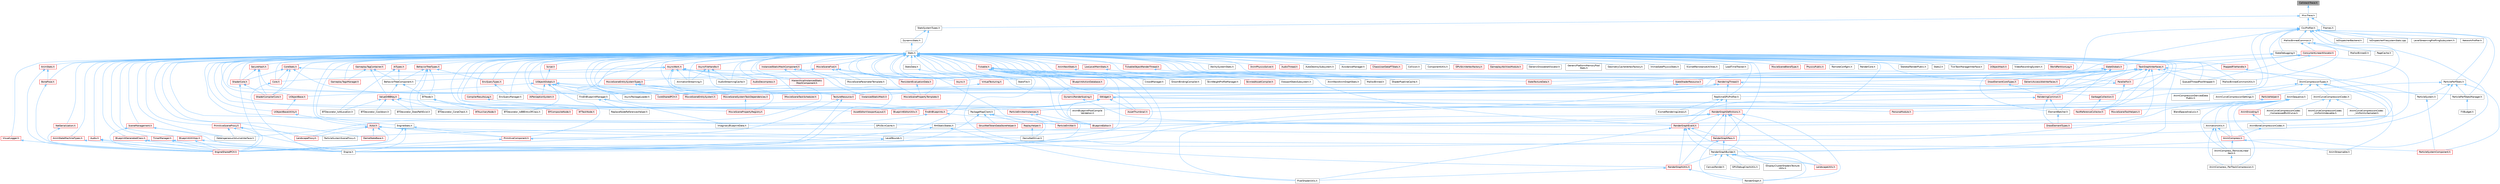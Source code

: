 digraph "CallstackTrace.h"
{
 // INTERACTIVE_SVG=YES
 // LATEX_PDF_SIZE
  bgcolor="transparent";
  edge [fontname=Helvetica,fontsize=10,labelfontname=Helvetica,labelfontsize=10];
  node [fontname=Helvetica,fontsize=10,shape=box,height=0.2,width=0.4];
  Node1 [id="Node000001",label="CallstackTrace.h",height=0.2,width=0.4,color="gray40", fillcolor="grey60", style="filled", fontcolor="black",tooltip=" "];
  Node1 -> Node2 [id="edge1_Node000001_Node000002",dir="back",color="steelblue1",style="solid",tooltip=" "];
  Node2 [id="Node000002",label="MiscTrace.h",height=0.2,width=0.4,color="grey40", fillcolor="white", style="filled",URL="$da/dcf/MiscTrace_8h.html",tooltip=" "];
  Node2 -> Node3 [id="edge2_Node000002_Node000003",dir="back",color="steelblue1",style="solid",tooltip=" "];
  Node3 [id="Node000003",label="CsvProfiler.h",height=0.2,width=0.4,color="grey40", fillcolor="white", style="filled",URL="$d1/d9f/CsvProfiler_8h.html",tooltip=" "];
  Node3 -> Node4 [id="edge3_Node000003_Node000004",dir="back",color="steelblue1",style="solid",tooltip=" "];
  Node4 [id="Node000004",label="AnimCompressionTypes.h",height=0.2,width=0.4,color="grey40", fillcolor="white", style="filled",URL="$d1/d3b/AnimCompressionTypes_8h.html",tooltip=" "];
  Node4 -> Node5 [id="edge4_Node000004_Node000005",dir="back",color="steelblue1",style="solid",tooltip=" "];
  Node5 [id="Node000005",label="AnimBoneCompressionCodec.h",height=0.2,width=0.4,color="grey40", fillcolor="white", style="filled",URL="$dd/dc3/AnimBoneCompressionCodec_8h.html",tooltip=" "];
  Node5 -> Node6 [id="edge5_Node000005_Node000006",dir="back",color="steelblue1",style="solid",tooltip=" "];
  Node6 [id="Node000006",label="AnimCompress.h",height=0.2,width=0.4,color="red", fillcolor="#FFF0F0", style="filled",URL="$dd/d6d/AnimCompress_8h.html",tooltip=" "];
  Node6 -> Node10 [id="edge6_Node000006_Node000010",dir="back",color="steelblue1",style="solid",tooltip=" "];
  Node10 [id="Node000010",label="AnimCompress_RemoveLinear\lKeys.h",height=0.2,width=0.4,color="grey40", fillcolor="white", style="filled",URL="$d1/d0a/AnimCompress__RemoveLinearKeys_8h.html",tooltip=" "];
  Node10 -> Node11 [id="edge7_Node000010_Node000011",dir="back",color="steelblue1",style="solid",tooltip=" "];
  Node11 [id="Node000011",label="AnimCompress_PerTrackCompression.h",height=0.2,width=0.4,color="grey40", fillcolor="white", style="filled",URL="$d1/d22/AnimCompress__PerTrackCompression_8h.html",tooltip=" "];
  Node6 -> Node13 [id="edge8_Node000006_Node000013",dir="back",color="steelblue1",style="solid",tooltip=" "];
  Node13 [id="Node000013",label="AnimStreamable.h",height=0.2,width=0.4,color="grey40", fillcolor="white", style="filled",URL="$d1/d46/AnimStreamable_8h.html",tooltip=" "];
  Node4 -> Node14 [id="edge9_Node000004_Node000014",dir="back",color="steelblue1",style="solid",tooltip=" "];
  Node14 [id="Node000014",label="AnimCompressionDerivedData\lPublic.h",height=0.2,width=0.4,color="grey40", fillcolor="white", style="filled",URL="$dc/d36/AnimCompressionDerivedDataPublic_8h.html",tooltip=" "];
  Node4 -> Node15 [id="edge10_Node000004_Node000015",dir="back",color="steelblue1",style="solid",tooltip=" "];
  Node15 [id="Node000015",label="AnimCurveCompressionCodec.h",height=0.2,width=0.4,color="grey40", fillcolor="white", style="filled",URL="$d3/d77/AnimCurveCompressionCodec_8h.html",tooltip=" "];
  Node15 -> Node16 [id="edge11_Node000015_Node000016",dir="back",color="steelblue1",style="solid",tooltip=" "];
  Node16 [id="Node000016",label="AnimCurveCompressionCodec\l_CompressedRichCurve.h",height=0.2,width=0.4,color="grey40", fillcolor="white", style="filled",URL="$db/d72/AnimCurveCompressionCodec__CompressedRichCurve_8h.html",tooltip=" "];
  Node15 -> Node17 [id="edge12_Node000015_Node000017",dir="back",color="steelblue1",style="solid",tooltip=" "];
  Node17 [id="Node000017",label="AnimCurveCompressionCodec\l_UniformIndexable.h",height=0.2,width=0.4,color="grey40", fillcolor="white", style="filled",URL="$d7/d0a/AnimCurveCompressionCodec__UniformIndexable_8h.html",tooltip=" "];
  Node15 -> Node18 [id="edge13_Node000015_Node000018",dir="back",color="steelblue1",style="solid",tooltip=" "];
  Node18 [id="Node000018",label="AnimCurveCompressionCodec\l_UniformlySampled.h",height=0.2,width=0.4,color="grey40", fillcolor="white", style="filled",URL="$da/d4c/AnimCurveCompressionCodec__UniformlySampled_8h.html",tooltip=" "];
  Node4 -> Node19 [id="edge14_Node000004_Node000019",dir="back",color="steelblue1",style="solid",tooltip=" "];
  Node19 [id="Node000019",label="AnimCurveCompressionSettings.h",height=0.2,width=0.4,color="grey40", fillcolor="white", style="filled",URL="$d0/d49/AnimCurveCompressionSettings_8h.html",tooltip=" "];
  Node4 -> Node20 [id="edge15_Node000004_Node000020",dir="back",color="steelblue1",style="solid",tooltip=" "];
  Node20 [id="Node000020",label="AnimSequence.h",height=0.2,width=0.4,color="grey40", fillcolor="white", style="filled",URL="$d0/d8a/AnimSequence_8h.html",tooltip=" "];
  Node20 -> Node21 [id="edge16_Node000020_Node000021",dir="back",color="steelblue1",style="solid",tooltip=" "];
  Node21 [id="Node000021",label="AnimBlueprintPostCompile\lValidation.h",height=0.2,width=0.4,color="grey40", fillcolor="white", style="filled",URL="$de/d1b/AnimBlueprintPostCompileValidation_8h.html",tooltip=" "];
  Node20 -> Node6 [id="edge17_Node000020_Node000006",dir="back",color="steelblue1",style="solid",tooltip=" "];
  Node20 -> Node11 [id="edge18_Node000020_Node000011",dir="back",color="steelblue1",style="solid",tooltip=" "];
  Node20 -> Node10 [id="edge19_Node000020_Node000010",dir="back",color="steelblue1",style="solid",tooltip=" "];
  Node20 -> Node22 [id="edge20_Node000020_Node000022",dir="back",color="steelblue1",style="solid",tooltip=" "];
  Node22 [id="Node000022",label="AnimEncoding.h",height=0.2,width=0.4,color="red", fillcolor="#FFF0F0", style="filled",URL="$d9/dfd/AnimEncoding_8h.html",tooltip=" "];
  Node22 -> Node5 [id="edge21_Node000022_Node000005",dir="back",color="steelblue1",style="solid",tooltip=" "];
  Node20 -> Node27 [id="edge22_Node000020_Node000027",dir="back",color="steelblue1",style="solid",tooltip=" "];
  Node27 [id="Node000027",label="AnimationUtils.h",height=0.2,width=0.4,color="grey40", fillcolor="white", style="filled",URL="$d6/db6/AnimationUtils_8h.html",tooltip=" "];
  Node27 -> Node6 [id="edge23_Node000027_Node000006",dir="back",color="steelblue1",style="solid",tooltip=" "];
  Node27 -> Node11 [id="edge24_Node000027_Node000011",dir="back",color="steelblue1",style="solid",tooltip=" "];
  Node27 -> Node10 [id="edge25_Node000027_Node000010",dir="back",color="steelblue1",style="solid",tooltip=" "];
  Node20 -> Node28 [id="edge26_Node000020_Node000028",dir="back",color="steelblue1",style="solid",tooltip=" "];
  Node28 [id="Node000028",label="BlendSpaceAnalysis.h",height=0.2,width=0.4,color="grey40", fillcolor="white", style="filled",URL="$d7/daf/BlendSpaceAnalysis_8h.html",tooltip=" "];
  Node20 -> Node29 [id="edge27_Node000020_Node000029",dir="back",color="steelblue1",style="solid",tooltip=" "];
  Node29 [id="Node000029",label="EngineSharedPCH.h",height=0.2,width=0.4,color="red", fillcolor="#FFF0F0", style="filled",URL="$dc/dbb/EngineSharedPCH_8h.html",tooltip=" "];
  Node20 -> Node31 [id="edge28_Node000020_Node000031",dir="back",color="steelblue1",style="solid",tooltip=" "];
  Node31 [id="Node000031",label="MovieSceneToolHelpers.h",height=0.2,width=0.4,color="red", fillcolor="#FFF0F0", style="filled",URL="$d4/d0e/MovieSceneToolHelpers_8h.html",tooltip=" "];
  Node20 -> Node36 [id="edge29_Node000020_Node000036",dir="back",color="steelblue1",style="solid",tooltip=" "];
  Node36 [id="Node000036",label="PersonaModule.h",height=0.2,width=0.4,color="red", fillcolor="#FFF0F0", style="filled",URL="$de/d74/PersonaModule_8h.html",tooltip=" "];
  Node4 -> Node13 [id="edge30_Node000004_Node000013",dir="back",color="steelblue1",style="solid",tooltip=" "];
  Node3 -> Node38 [id="edge31_Node000003_Node000038",dir="back",color="steelblue1",style="solid",tooltip=" "];
  Node38 [id="Node000038",label="BehaviorTreeComponent.h",height=0.2,width=0.4,color="grey40", fillcolor="white", style="filled",URL="$dc/d7b/BehaviorTreeComponent_8h.html",tooltip=" "];
  Node38 -> Node39 [id="edge32_Node000038_Node000039",dir="back",color="steelblue1",style="solid",tooltip=" "];
  Node39 [id="Node000039",label="BTNode.h",height=0.2,width=0.4,color="grey40", fillcolor="white", style="filled",URL="$d2/df3/BTNode_8h.html",tooltip=" "];
  Node39 -> Node40 [id="edge33_Node000039_Node000040",dir="back",color="steelblue1",style="solid",tooltip=" "];
  Node40 [id="Node000040",label="BTAuxiliaryNode.h",height=0.2,width=0.4,color="red", fillcolor="#FFF0F0", style="filled",URL="$d3/dfb/BTAuxiliaryNode_8h.html",tooltip=" "];
  Node39 -> Node67 [id="edge34_Node000039_Node000067",dir="back",color="steelblue1",style="solid",tooltip=" "];
  Node67 [id="Node000067",label="BTCompositeNode.h",height=0.2,width=0.4,color="red", fillcolor="#FFF0F0", style="filled",URL="$db/d01/BTCompositeNode_8h.html",tooltip=" "];
  Node39 -> Node73 [id="edge35_Node000039_Node000073",dir="back",color="steelblue1",style="solid",tooltip=" "];
  Node73 [id="Node000073",label="BTTaskNode.h",height=0.2,width=0.4,color="red", fillcolor="#FFF0F0", style="filled",URL="$d2/d10/BTTaskNode_8h.html",tooltip=" "];
  Node38 -> Node89 [id="edge36_Node000038_Node000089",dir="back",color="steelblue1",style="solid",tooltip=" "];
  Node89 [id="Node000089",label="ValueOrBBKey.h",height=0.2,width=0.4,color="red", fillcolor="#FFF0F0", style="filled",URL="$d4/d32/ValueOrBBKey_8h.html",tooltip=" "];
  Node89 -> Node50 [id="edge37_Node000089_Node000050",dir="back",color="steelblue1",style="solid",tooltip=" "];
  Node50 [id="Node000050",label="BTDecorator_ConeCheck.h",height=0.2,width=0.4,color="grey40", fillcolor="white", style="filled",URL="$dd/d41/BTDecorator__ConeCheck_8h.html",tooltip=" "];
  Node89 -> Node51 [id="edge38_Node000089_Node000051",dir="back",color="steelblue1",style="solid",tooltip=" "];
  Node51 [id="Node000051",label="BTDecorator_Cooldown.h",height=0.2,width=0.4,color="grey40", fillcolor="white", style="filled",URL="$d5/d82/BTDecorator__Cooldown_8h.html",tooltip=" "];
  Node89 -> Node52 [id="edge39_Node000089_Node000052",dir="back",color="steelblue1",style="solid",tooltip=" "];
  Node52 [id="Node000052",label="BTDecorator_DoesPathExist.h",height=0.2,width=0.4,color="grey40", fillcolor="white", style="filled",URL="$d2/d5c/BTDecorator__DoesPathExist_8h.html",tooltip=" "];
  Node89 -> Node45 [id="edge40_Node000089_Node000045",dir="back",color="steelblue1",style="solid",tooltip=" "];
  Node45 [id="Node000045",label="BTDecorator_IsAtLocation.h",height=0.2,width=0.4,color="grey40", fillcolor="white", style="filled",URL="$dd/d6b/BTDecorator__IsAtLocation_8h.html",tooltip=" "];
  Node89 -> Node46 [id="edge41_Node000089_Node000046",dir="back",color="steelblue1",style="solid",tooltip=" "];
  Node46 [id="Node000046",label="BTDecorator_IsBBEntryOfClass.h",height=0.2,width=0.4,color="grey40", fillcolor="white", style="filled",URL="$db/db2/BTDecorator__IsBBEntryOfClass_8h.html",tooltip=" "];
  Node3 -> Node90 [id="edge42_Node000003_Node000090",dir="back",color="steelblue1",style="solid",tooltip=" "];
  Node90 [id="Node000090",label="FindInBlueprintManager.h",height=0.2,width=0.4,color="grey40", fillcolor="white", style="filled",URL="$db/d3b/FindInBlueprintManager_8h.html",tooltip=" "];
  Node90 -> Node91 [id="edge43_Node000090_Node000091",dir="back",color="steelblue1",style="solid",tooltip=" "];
  Node91 [id="Node000091",label="FindInBlueprints.h",height=0.2,width=0.4,color="red", fillcolor="#FFF0F0", style="filled",URL="$d0/d27/FindInBlueprints_8h.html",tooltip=" "];
  Node91 -> Node92 [id="edge44_Node000091_Node000092",dir="back",color="steelblue1",style="solid",tooltip=" "];
  Node92 [id="Node000092",label="BlueprintEditor.h",height=0.2,width=0.4,color="red", fillcolor="#FFF0F0", style="filled",URL="$df/d7d/BlueprintEditor_8h.html",tooltip=" "];
  Node91 -> Node110 [id="edge45_Node000091_Node000110",dir="back",color="steelblue1",style="solid",tooltip=" "];
  Node110 [id="Node000110",label="ImaginaryBlueprintData.h",height=0.2,width=0.4,color="grey40", fillcolor="white", style="filled",URL="$d9/d16/ImaginaryBlueprintData_8h.html",tooltip=" "];
  Node90 -> Node110 [id="edge46_Node000090_Node000110",dir="back",color="steelblue1",style="solid",tooltip=" "];
  Node90 -> Node111 [id="edge47_Node000090_Node000111",dir="back",color="steelblue1",style="solid",tooltip=" "];
  Node111 [id="Node000111",label="ReplaceNodeReferencesHelper.h",height=0.2,width=0.4,color="grey40", fillcolor="white", style="filled",URL="$de/d84/ReplaceNodeReferencesHelper_8h.html",tooltip=" "];
  Node3 -> Node112 [id="edge48_Node000003_Node000112",dir="back",color="steelblue1",style="solid",tooltip=" "];
  Node112 [id="Node000112",label="IoDispatcherBackend.h",height=0.2,width=0.4,color="grey40", fillcolor="white", style="filled",URL="$d3/df3/IoDispatcherBackend_8h.html",tooltip=" "];
  Node3 -> Node113 [id="edge49_Node000003_Node000113",dir="back",color="steelblue1",style="solid",tooltip=" "];
  Node113 [id="Node000113",label="IoDispatcherFilesystemStats.cpp",height=0.2,width=0.4,color="grey40", fillcolor="white", style="filled",URL="$d8/d03/IoDispatcherFilesystemStats_8cpp.html",tooltip=" "];
  Node3 -> Node114 [id="edge50_Node000003_Node000114",dir="back",color="steelblue1",style="solid",tooltip=" "];
  Node114 [id="Node000114",label="LevelStreamingProfilingSubsystem.h",height=0.2,width=0.4,color="grey40", fillcolor="white", style="filled",URL="$de/d7f/LevelStreamingProfilingSubsystem_8h.html",tooltip=" "];
  Node3 -> Node115 [id="edge51_Node000003_Node000115",dir="back",color="steelblue1",style="solid",tooltip=" "];
  Node115 [id="Node000115",label="MallocBinnedCommon.h",height=0.2,width=0.4,color="grey40", fillcolor="white", style="filled",URL="$d9/d32/MallocBinnedCommon_8h.html",tooltip=" "];
  Node115 -> Node116 [id="edge52_Node000115_Node000116",dir="back",color="steelblue1",style="solid",tooltip=" "];
  Node116 [id="Node000116",label="ConcurrentLinearAllocator.h",height=0.2,width=0.4,color="red", fillcolor="#FFF0F0", style="filled",URL="$d7/d84/ConcurrentLinearAllocator_8h.html",tooltip=" "];
  Node116 -> Node1908 [id="edge53_Node000116_Node001908",dir="back",color="steelblue1",style="solid",tooltip=" "];
  Node1908 [id="Node001908",label="ParallelFor.h",height=0.2,width=0.4,color="red", fillcolor="#FFF0F0", style="filled",URL="$d2/da1/ParallelFor_8h.html",tooltip=" "];
  Node1908 -> Node1911 [id="edge54_Node001908_Node001911",dir="back",color="steelblue1",style="solid",tooltip=" "];
  Node1911 [id="Node001911",label="CoreSharedPCH.h",height=0.2,width=0.4,color="red", fillcolor="#FFF0F0", style="filled",URL="$d8/de5/CoreSharedPCH_8h.html",tooltip=" "];
  Node1908 -> Node1917 [id="edge55_Node001908_Node001917",dir="back",color="steelblue1",style="solid",tooltip=" "];
  Node1917 [id="Node001917",label="FastReferenceCollector.h",height=0.2,width=0.4,color="red", fillcolor="#FFF0F0", style="filled",URL="$dd/d44/FastReferenceCollector_8h.html",tooltip=" "];
  Node116 -> Node2021 [id="edge56_Node000116_Node002021",dir="back",color="steelblue1",style="solid",tooltip=" "];
  Node2021 [id="Node002021",label="QueuedThreadPoolWrapper.h",height=0.2,width=0.4,color="grey40", fillcolor="white", style="filled",URL="$dc/d5f/QueuedThreadPoolWrapper_8h.html",tooltip=" "];
  Node116 -> Node3126 [id="edge57_Node000116_Node003126",dir="back",color="steelblue1",style="solid",tooltip=" "];
  Node3126 [id="Node003126",label="TaskGraphInterfaces.h",height=0.2,width=0.4,color="red", fillcolor="#FFF0F0", style="filled",URL="$d2/d4c/TaskGraphInterfaces_8h.html",tooltip=" "];
  Node3126 -> Node3127 [id="edge58_Node003126_Node003127",dir="back",color="steelblue1",style="solid",tooltip=" "];
  Node3127 [id="Node003127",label="Async.h",height=0.2,width=0.4,color="red", fillcolor="#FFF0F0", style="filled",URL="$d7/ddf/Async_8h.html",tooltip=" "];
  Node3126 -> Node1911 [id="edge59_Node003126_Node001911",dir="back",color="steelblue1",style="solid",tooltip=" "];
  Node3126 -> Node1917 [id="edge60_Node003126_Node001917",dir="back",color="steelblue1",style="solid",tooltip=" "];
  Node3126 -> Node3151 [id="edge61_Node003126_Node003151",dir="back",color="steelblue1",style="solid",tooltip=" "];
  Node3151 [id="Node003151",label="GenericAccessibleInterfaces.h",height=0.2,width=0.4,color="red", fillcolor="#FFF0F0", style="filled",URL="$d9/dbb/GenericAccessibleInterfaces_8h.html",tooltip=" "];
  Node3126 -> Node3157 [id="edge62_Node003126_Node003157",dir="back",color="steelblue1",style="solid",tooltip=" "];
  Node3157 [id="Node003157",label="MallocBinnedCommonUtils.h",height=0.2,width=0.4,color="grey40", fillcolor="white", style="filled",URL="$dc/ded/MallocBinnedCommonUtils_8h.html",tooltip=" "];
  Node3126 -> Node3242 [id="edge63_Node003126_Node003242",dir="back",color="steelblue1",style="solid",tooltip=" "];
  Node3242 [id="Node003242",label="MovieSceneEntitySystem.h",height=0.2,width=0.4,color="red", fillcolor="#FFF0F0", style="filled",URL="$dd/d4b/MovieSceneEntitySystem_8h.html",tooltip=" "];
  Node3126 -> Node3265 [id="edge64_Node003126_Node003265",dir="back",color="steelblue1",style="solid",tooltip=" "];
  Node3265 [id="Node003265",label="MovieSceneSystemTaskDependencies.h",height=0.2,width=0.4,color="red", fillcolor="#FFF0F0", style="filled",URL="$d5/d2b/MovieSceneSystemTaskDependencies_8h.html",tooltip=" "];
  Node3265 -> Node3172 [id="edge65_Node003265_Node003172",dir="back",color="steelblue1",style="solid",tooltip=" "];
  Node3172 [id="Node003172",label="MovieScenePropertyRegistry.h",height=0.2,width=0.4,color="red", fillcolor="#FFF0F0", style="filled",URL="$da/d00/MovieScenePropertyRegistry_8h.html",tooltip=" "];
  Node3126 -> Node1908 [id="edge66_Node003126_Node001908",dir="back",color="steelblue1",style="solid",tooltip=" "];
  Node3126 -> Node2488 [id="edge67_Node003126_Node002488",dir="back",color="steelblue1",style="solid",tooltip=" "];
  Node2488 [id="Node002488",label="ParticleSystem.h",height=0.2,width=0.4,color="grey40", fillcolor="white", style="filled",URL="$d7/d33/ParticleSystem_8h.html",tooltip=" "];
  Node2488 -> Node910 [id="edge68_Node002488_Node000910",dir="back",color="steelblue1",style="solid",tooltip=" "];
  Node910 [id="Node000910",label="ParticleSystemComponent.h",height=0.2,width=0.4,color="red", fillcolor="#FFF0F0", style="filled",URL="$d4/d17/ParticleSystemComponent_8h.html",tooltip=" "];
  Node3126 -> Node2021 [id="edge69_Node003126_Node002021",dir="back",color="steelblue1",style="solid",tooltip=" "];
  Node3126 -> Node3266 [id="edge70_Node003126_Node003266",dir="back",color="steelblue1",style="solid",tooltip=" "];
  Node3266 [id="Node003266",label="RHIStaticStates.h",height=0.2,width=0.4,color="grey40", fillcolor="white", style="filled",URL="$d3/d2b/RHIStaticStates_8h.html",tooltip=" "];
  Node3266 -> Node29 [id="edge71_Node003266_Node000029",dir="back",color="steelblue1",style="solid",tooltip=" "];
  Node3266 -> Node2143 [id="edge72_Node003266_Node002143",dir="back",color="steelblue1",style="solid",tooltip=" "];
  Node2143 [id="Node002143",label="PixelShaderUtils.h",height=0.2,width=0.4,color="grey40", fillcolor="white", style="filled",URL="$d1/dc7/PixelShaderUtils_8h.html",tooltip=" "];
  Node3126 -> Node2144 [id="edge73_Node003126_Node002144",dir="back",color="steelblue1",style="solid",tooltip=" "];
  Node2144 [id="Node002144",label="RenderingThread.h",height=0.2,width=0.4,color="red", fillcolor="#FFF0F0", style="filled",URL="$dc/df7/RenderingThread_8h.html",tooltip=" "];
  Node2144 -> Node29 [id="edge74_Node002144_Node000029",dir="back",color="steelblue1",style="solid",tooltip=" "];
  Node2144 -> Node870 [id="edge75_Node002144_Node000870",dir="back",color="steelblue1",style="solid",tooltip=" "];
  Node870 [id="Node000870",label="InstancedStaticMesh.h",height=0.2,width=0.4,color="red", fillcolor="#FFF0F0", style="filled",URL="$dd/d89/InstancedStaticMesh_8h.html",tooltip=" "];
  Node2144 -> Node2146 [id="edge76_Node002144_Node002146",dir="back",color="steelblue1",style="solid",tooltip=" "];
  Node2146 [id="Node002146",label="ParticlePerfStatsManager.h",height=0.2,width=0.4,color="grey40", fillcolor="white", style="filled",URL="$dd/db3/ParticlePerfStatsManager_8h.html",tooltip=" "];
  Node2146 -> Node2147 [id="edge77_Node002146_Node002147",dir="back",color="steelblue1",style="solid",tooltip=" "];
  Node2147 [id="Node002147",label="FXBudget.h",height=0.2,width=0.4,color="grey40", fillcolor="white", style="filled",URL="$dc/d8d/FXBudget_8h.html",tooltip=" "];
  Node2144 -> Node2148 [id="edge78_Node002144_Node002148",dir="back",color="steelblue1",style="solid",tooltip=" "];
  Node2148 [id="Node002148",label="RealtimeGPUProfiler.h",height=0.2,width=0.4,color="grey40", fillcolor="white", style="filled",URL="$d7/def/RealtimeGPUProfiler_8h.html",tooltip=" "];
  Node2148 -> Node793 [id="edge79_Node002148_Node000793",dir="back",color="steelblue1",style="solid",tooltip=" "];
  Node793 [id="Node000793",label="KismetRenderingLibrary.h",height=0.2,width=0.4,color="grey40", fillcolor="white", style="filled",URL="$dc/d9a/KismetRenderingLibrary_8h.html",tooltip=" "];
  Node2148 -> Node2149 [id="edge80_Node002148_Node002149",dir="back",color="steelblue1",style="solid",tooltip=" "];
  Node2149 [id="Node002149",label="RenderGraphDefinitions.h",height=0.2,width=0.4,color="red", fillcolor="#FFF0F0", style="filled",URL="$df/d67/RenderGraphDefinitions_8h.html",tooltip=" "];
  Node2149 -> Node2151 [id="edge81_Node002149_Node002151",dir="back",color="steelblue1",style="solid",tooltip=" "];
  Node2151 [id="Node002151",label="GPUSkinCache.h",height=0.2,width=0.4,color="grey40", fillcolor="white", style="filled",URL="$d0/d2d/GPUSkinCache_8h.html",tooltip=" "];
  Node2149 -> Node2117 [id="edge82_Node002149_Node002117",dir="back",color="steelblue1",style="solid",tooltip=" "];
  Node2117 [id="Node002117",label="LandscapeUtils.h",height=0.2,width=0.4,color="red", fillcolor="#FFF0F0", style="filled",URL="$d0/dc0/LandscapeUtils_8h.html",tooltip=" "];
  Node2149 -> Node2143 [id="edge83_Node002149_Node002143",dir="back",color="steelblue1",style="solid",tooltip=" "];
  Node2149 -> Node2121 [id="edge84_Node002149_Node002121",dir="back",color="steelblue1",style="solid",tooltip=" "];
  Node2121 [id="Node002121",label="RenderGraph.h",height=0.2,width=0.4,color="grey40", fillcolor="white", style="filled",URL="$d7/dd9/RenderGraph_8h.html",tooltip=" "];
  Node2149 -> Node2113 [id="edge85_Node002149_Node002113",dir="back",color="steelblue1",style="solid",tooltip=" "];
  Node2113 [id="Node002113",label="RenderGraphBuilder.h",height=0.2,width=0.4,color="grey40", fillcolor="white", style="filled",URL="$d4/d7b/RenderGraphBuilder_8h.html",tooltip=" "];
  Node2113 -> Node2114 [id="edge86_Node002113_Node002114",dir="back",color="steelblue1",style="solid",tooltip=" "];
  Node2114 [id="Node002114",label="CanvasRender.h",height=0.2,width=0.4,color="grey40", fillcolor="white", style="filled",URL="$d8/d32/CanvasRender_8h.html",tooltip=" "];
  Node2113 -> Node2115 [id="edge87_Node002113_Node002115",dir="back",color="steelblue1",style="solid",tooltip=" "];
  Node2115 [id="Node002115",label="GPUDebugCrashUtils.h",height=0.2,width=0.4,color="grey40", fillcolor="white", style="filled",URL="$d4/df2/GPUDebugCrashUtils_8h.html",tooltip=" "];
  Node2113 -> Node2116 [id="edge88_Node002113_Node002116",dir="back",color="steelblue1",style="solid",tooltip=" "];
  Node2116 [id="Node002116",label="IDisplayClusterShadersTexture\lUtils.h",height=0.2,width=0.4,color="grey40", fillcolor="white", style="filled",URL="$d3/d83/IDisplayClusterShadersTextureUtils_8h.html",tooltip=" "];
  Node2113 -> Node2117 [id="edge89_Node002113_Node002117",dir="back",color="steelblue1",style="solid",tooltip=" "];
  Node2113 -> Node2121 [id="edge90_Node002113_Node002121",dir="back",color="steelblue1",style="solid",tooltip=" "];
  Node2113 -> Node2122 [id="edge91_Node002113_Node002122",dir="back",color="steelblue1",style="solid",tooltip=" "];
  Node2122 [id="Node002122",label="RenderGraphUtils.h",height=0.2,width=0.4,color="red", fillcolor="#FFF0F0", style="filled",URL="$d6/d45/RenderGraphUtils_8h.html",tooltip=" "];
  Node2122 -> Node2143 [id="edge92_Node002122_Node002143",dir="back",color="steelblue1",style="solid",tooltip=" "];
  Node2122 -> Node2121 [id="edge93_Node002122_Node002121",dir="back",color="steelblue1",style="solid",tooltip=" "];
  Node2149 -> Node2157 [id="edge94_Node002149_Node002157",dir="back",color="steelblue1",style="solid",tooltip=" "];
  Node2157 [id="Node002157",label="RenderGraphEvent.h",height=0.2,width=0.4,color="red", fillcolor="#FFF0F0", style="filled",URL="$db/dbb/RenderGraphEvent_8h.html",tooltip=" "];
  Node2157 -> Node2117 [id="edge95_Node002157_Node002117",dir="back",color="steelblue1",style="solid",tooltip=" "];
  Node2157 -> Node2143 [id="edge96_Node002157_Node002143",dir="back",color="steelblue1",style="solid",tooltip=" "];
  Node2157 -> Node2113 [id="edge97_Node002157_Node002113",dir="back",color="steelblue1",style="solid",tooltip=" "];
  Node2157 -> Node2159 [id="edge98_Node002157_Node002159",dir="back",color="steelblue1",style="solid",tooltip=" "];
  Node2159 [id="Node002159",label="RenderGraphPass.h",height=0.2,width=0.4,color="red", fillcolor="#FFF0F0", style="filled",URL="$de/d49/RenderGraphPass_8h.html",tooltip=" "];
  Node2159 -> Node2121 [id="edge99_Node002159_Node002121",dir="back",color="steelblue1",style="solid",tooltip=" "];
  Node2159 -> Node2113 [id="edge100_Node002159_Node002113",dir="back",color="steelblue1",style="solid",tooltip=" "];
  Node2157 -> Node2122 [id="edge101_Node002157_Node002122",dir="back",color="steelblue1",style="solid",tooltip=" "];
  Node2149 -> Node2159 [id="edge102_Node002149_Node002159",dir="back",color="steelblue1",style="solid",tooltip=" "];
  Node2149 -> Node2122 [id="edge103_Node002149_Node002122",dir="back",color="steelblue1",style="solid",tooltip=" "];
  Node2148 -> Node2157 [id="edge104_Node002148_Node002157",dir="back",color="steelblue1",style="solid",tooltip=" "];
  Node3126 -> Node3268 [id="edge105_Node003126_Node003268",dir="back",color="steelblue1",style="solid",tooltip=" "];
  Node3268 [id="Node003268",label="VirtualTexturing.h",height=0.2,width=0.4,color="red", fillcolor="#FFF0F0", style="filled",URL="$da/da6/VirtualTexturing_8h.html",tooltip=" "];
  Node3268 -> Node2094 [id="edge106_Node003268_Node002094",dir="back",color="steelblue1",style="solid",tooltip=" "];
  Node2094 [id="Node002094",label="TextureResource.h",height=0.2,width=0.4,color="red", fillcolor="#FFF0F0", style="filled",URL="$dd/df3/TextureResource_8h.html",tooltip=" "];
  Node2094 -> Node136 [id="edge107_Node002094_Node000136",dir="back",color="steelblue1",style="solid",tooltip=" "];
  Node136 [id="Node000136",label="Engine.h",height=0.2,width=0.4,color="grey40", fillcolor="white", style="filled",URL="$d1/d34/Public_2Engine_8h.html",tooltip=" "];
  Node2094 -> Node29 [id="edge108_Node002094_Node000029",dir="back",color="steelblue1",style="solid",tooltip=" "];
  Node115 -> Node3274 [id="edge109_Node000115_Node003274",dir="back",color="steelblue1",style="solid",tooltip=" "];
  Node3274 [id="Node003274",label="MallocBinned2.h",height=0.2,width=0.4,color="grey40", fillcolor="white", style="filled",URL="$d7/ddf/MallocBinned2_8h.html",tooltip=" "];
  Node115 -> Node3157 [id="edge110_Node000115_Node003157",dir="back",color="steelblue1",style="solid",tooltip=" "];
  Node115 -> Node3275 [id="edge111_Node000115_Node003275",dir="back",color="steelblue1",style="solid",tooltip=" "];
  Node3275 [id="Node003275",label="PageCache.h",height=0.2,width=0.4,color="grey40", fillcolor="white", style="filled",URL="$db/d1f/PageCache_8h.html",tooltip=" "];
  Node3 -> Node3276 [id="edge112_Node000003_Node003276",dir="back",color="steelblue1",style="solid",tooltip=" "];
  Node3276 [id="Node003276",label="NetworkProfiler.h",height=0.2,width=0.4,color="grey40", fillcolor="white", style="filled",URL="$d4/d40/NetworkProfiler_8h.html",tooltip=" "];
  Node3 -> Node3277 [id="edge113_Node000003_Node003277",dir="back",color="steelblue1",style="solid",tooltip=" "];
  Node3277 [id="Node003277",label="PackageMapClient.h",height=0.2,width=0.4,color="grey40", fillcolor="white", style="filled",URL="$d8/d9b/PackageMapClient_8h.html",tooltip=" "];
  Node3277 -> Node956 [id="edge114_Node003277_Node000956",dir="back",color="steelblue1",style="solid",tooltip=" "];
  Node956 [id="Node000956",label="DemoNetDriver.h",height=0.2,width=0.4,color="grey40", fillcolor="white", style="filled",URL="$df/df9/DemoNetDriver_8h.html",tooltip=" "];
  Node3277 -> Node136 [id="edge115_Node003277_Node000136",dir="back",color="steelblue1",style="solid",tooltip=" "];
  Node3277 -> Node3278 [id="edge116_Node003277_Node003278",dir="back",color="steelblue1",style="solid",tooltip=" "];
  Node3278 [id="Node003278",label="ReplayHelper.h",height=0.2,width=0.4,color="red", fillcolor="#FFF0F0", style="filled",URL="$d4/d6f/ReplayHelper_8h.html",tooltip=" "];
  Node3278 -> Node956 [id="edge117_Node003278_Node000956",dir="back",color="steelblue1",style="solid",tooltip=" "];
  Node3277 -> Node1265 [id="edge118_Node003277_Node001265",dir="back",color="steelblue1",style="solid",tooltip=" "];
  Node1265 [id="Node001265",label="StructNetTokenDataStoreHelper.h",height=0.2,width=0.4,color="red", fillcolor="#FFF0F0", style="filled",URL="$d2/d63/StructNetTokenDataStoreHelper_8h.html",tooltip=" "];
  Node3 -> Node3279 [id="edge119_Node000003_Node003279",dir="back",color="steelblue1",style="solid",tooltip=" "];
  Node3279 [id="Node003279",label="ParticlePerfStats.h",height=0.2,width=0.4,color="grey40", fillcolor="white", style="filled",URL="$dd/df4/ParticlePerfStats_8h.html",tooltip=" "];
  Node3279 -> Node2244 [id="edge120_Node003279_Node002244",dir="back",color="steelblue1",style="solid",tooltip=" "];
  Node2244 [id="Node002244",label="ParticleHelper.h",height=0.2,width=0.4,color="red", fillcolor="#FFF0F0", style="filled",URL="$da/da6/ParticleHelper_8h.html",tooltip=" "];
  Node2244 -> Node2245 [id="edge121_Node002244_Node002245",dir="back",color="steelblue1",style="solid",tooltip=" "];
  Node2245 [id="Node002245",label="ParticleEmitterInstances.h",height=0.2,width=0.4,color="red", fillcolor="#FFF0F0", style="filled",URL="$d4/dd8/ParticleEmitterInstances_8h.html",tooltip=" "];
  Node2245 -> Node136 [id="edge122_Node002245_Node000136",dir="back",color="steelblue1",style="solid",tooltip=" "];
  Node2245 -> Node2246 [id="edge123_Node002245_Node002246",dir="back",color="steelblue1",style="solid",tooltip=" "];
  Node2246 [id="Node002246",label="ParticleEmitter.h",height=0.2,width=0.4,color="red", fillcolor="#FFF0F0", style="filled",URL="$da/d0d/ParticleEmitter_8h.html",tooltip=" "];
  Node3279 -> Node2146 [id="edge124_Node003279_Node002146",dir="back",color="steelblue1",style="solid",tooltip=" "];
  Node3279 -> Node2488 [id="edge125_Node003279_Node002488",dir="back",color="steelblue1",style="solid",tooltip=" "];
  Node3279 -> Node910 [id="edge126_Node003279_Node000910",dir="back",color="steelblue1",style="solid",tooltip=" "];
  Node3279 -> Node404 [id="edge127_Node003279_Node000404",dir="back",color="steelblue1",style="solid",tooltip=" "];
  Node404 [id="Node000404",label="ParticleSystemSceneProxy.h",height=0.2,width=0.4,color="grey40", fillcolor="white", style="filled",URL="$dd/d25/ParticleSystemSceneProxy_8h.html",tooltip=" "];
  Node3 -> Node2146 [id="edge128_Node000003_Node002146",dir="back",color="steelblue1",style="solid",tooltip=" "];
  Node3 -> Node2148 [id="edge129_Node000003_Node002148",dir="back",color="steelblue1",style="solid",tooltip=" "];
  Node3 -> Node2113 [id="edge130_Node000003_Node002113",dir="back",color="steelblue1",style="solid",tooltip=" "];
  Node3 -> Node2157 [id="edge131_Node000003_Node002157",dir="back",color="steelblue1",style="solid",tooltip=" "];
  Node3 -> Node3280 [id="edge132_Node000003_Node003280",dir="back",color="steelblue1",style="solid",tooltip=" "];
  Node3280 [id="Node003280",label="SlateDebugging.h",height=0.2,width=0.4,color="grey40", fillcolor="white", style="filled",URL="$d1/dcc/SlateDebugging_8h.html",tooltip=" "];
  Node3280 -> Node3281 [id="edge133_Node003280_Node003281",dir="back",color="steelblue1",style="solid",tooltip=" "];
  Node3281 [id="Node003281",label="DrawElementTypes.h",height=0.2,width=0.4,color="red", fillcolor="#FFF0F0", style="filled",URL="$df/d5c/DrawElementTypes_8h.html",tooltip=" "];
  Node3280 -> Node3283 [id="edge134_Node003280_Node003283",dir="back",color="steelblue1",style="solid",tooltip=" "];
  Node3283 [id="Node003283",label="SlateGlobals.h",height=0.2,width=0.4,color="red", fillcolor="#FFF0F0", style="filled",URL="$d9/db9/SlateGlobals_8h.html",tooltip=" "];
  Node3283 -> Node3286 [id="edge135_Node003283_Node003286",dir="back",color="steelblue1",style="solid",tooltip=" "];
  Node3286 [id="Node003286",label="DrawElementCoreTypes.h",height=0.2,width=0.4,color="red", fillcolor="#FFF0F0", style="filled",URL="$dd/d93/DrawElementCoreTypes_8h.html",tooltip=" "];
  Node3286 -> Node3287 [id="edge136_Node003286_Node003287",dir="back",color="steelblue1",style="solid",tooltip=" "];
  Node3287 [id="Node003287",label="RenderingCommon.h",height=0.2,width=0.4,color="red", fillcolor="#FFF0F0", style="filled",URL="$d8/d62/RenderingCommon_8h.html",tooltip=" "];
  Node3287 -> Node2767 [id="edge137_Node003287_Node002767",dir="back",color="steelblue1",style="solid",tooltip=" "];
  Node2767 [id="Node002767",label="AssetThumbnail.h",height=0.2,width=0.4,color="red", fillcolor="#FFF0F0", style="filled",URL="$d7/d61/AssetThumbnail_8h.html",tooltip=" "];
  Node3287 -> Node3281 [id="edge138_Node003287_Node003281",dir="back",color="steelblue1",style="solid",tooltip=" "];
  Node3287 -> Node3289 [id="edge139_Node003287_Node003289",dir="back",color="steelblue1",style="solid",tooltip=" "];
  Node3289 [id="Node003289",label="ElementBatcher.h",height=0.2,width=0.4,color="grey40", fillcolor="white", style="filled",URL="$db/d00/ElementBatcher_8h.html",tooltip=" "];
  Node3289 -> Node3281 [id="edge140_Node003289_Node003281",dir="back",color="steelblue1",style="solid",tooltip=" "];
  Node3283 -> Node3289 [id="edge141_Node003283_Node003289",dir="back",color="steelblue1",style="solid",tooltip=" "];
  Node3283 -> Node3287 [id="edge142_Node003283_Node003287",dir="back",color="steelblue1",style="solid",tooltip=" "];
  Node3283 -> Node2766 [id="edge143_Node003283_Node002766",dir="back",color="steelblue1",style="solid",tooltip=" "];
  Node2766 [id="Node002766",label="SWidget.h",height=0.2,width=0.4,color="red", fillcolor="#FFF0F0", style="filled",URL="$dc/df5/SWidget_8h.html",tooltip=" "];
  Node2766 -> Node301 [id="edge144_Node002766_Node000301",dir="back",color="steelblue1",style="solid",tooltip=" "];
  Node301 [id="Node000301",label="AssetEditorViewportLayout.h",height=0.2,width=0.4,color="red", fillcolor="#FFF0F0", style="filled",URL="$df/d46/AssetEditorViewportLayout_8h.html",tooltip=" "];
  Node2766 -> Node2767 [id="edge145_Node002766_Node002767",dir="back",color="steelblue1",style="solid",tooltip=" "];
  Node2766 -> Node92 [id="edge146_Node002766_Node000092",dir="back",color="steelblue1",style="solid",tooltip=" "];
  Node2766 -> Node2774 [id="edge147_Node002766_Node002774",dir="back",color="steelblue1",style="solid",tooltip=" "];
  Node2774 [id="Node002774",label="BlueprintEditorUtils.h",height=0.2,width=0.4,color="red", fillcolor="#FFF0F0", style="filled",URL="$d7/d3d/BlueprintEditorUtils_8h.html",tooltip=" "];
  Node2766 -> Node91 [id="edge148_Node002766_Node000091",dir="back",color="steelblue1",style="solid",tooltip=" "];
  Node2766 -> Node31 [id="edge149_Node002766_Node000031",dir="back",color="steelblue1",style="solid",tooltip=" "];
  Node2766 -> Node36 [id="edge150_Node002766_Node000036",dir="back",color="steelblue1",style="solid",tooltip=" "];
  Node3283 -> Node3297 [id="edge151_Node003283_Node003297",dir="back",color="steelblue1",style="solid",tooltip=" "];
  Node3297 [id="Node003297",label="SlateShaderResource.h",height=0.2,width=0.4,color="red", fillcolor="#FFF0F0", style="filled",URL="$d9/dfd/SlateShaderResource_8h.html",tooltip=" "];
  Node3297 -> Node2766 [id="edge152_Node003297_Node002766",dir="back",color="steelblue1",style="solid",tooltip=" "];
  Node3283 -> Node3299 [id="edge153_Node003283_Node003299",dir="back",color="steelblue1",style="solid",tooltip=" "];
  Node3299 [id="Node003299",label="SlateTextureData.h",height=0.2,width=0.4,color="red", fillcolor="#FFF0F0", style="filled",URL="$d8/d77/SlateTextureData_8h.html",tooltip=" "];
  Node2 -> Node3302 [id="edge154_Node000002_Node003302",dir="back",color="steelblue1",style="solid",tooltip=" "];
  Node3302 [id="Node003302",label="Frames.h",height=0.2,width=0.4,color="grey40", fillcolor="white", style="filled",URL="$dd/da4/Frames_8h.html",tooltip=" "];
  Node2 -> Node3303 [id="edge155_Node000002_Node003303",dir="back",color="steelblue1",style="solid",tooltip=" "];
  Node3303 [id="Node003303",label="StatsSystemTypes.h",height=0.2,width=0.4,color="grey40", fillcolor="white", style="filled",URL="$d1/d5a/StatsSystemTypes_8h.html",tooltip=" "];
  Node3303 -> Node3304 [id="edge156_Node003303_Node003304",dir="back",color="steelblue1",style="solid",tooltip=" "];
  Node3304 [id="Node003304",label="DynamicStats.h",height=0.2,width=0.4,color="grey40", fillcolor="white", style="filled",URL="$dc/d24/DynamicStats_8h.html",tooltip=" "];
  Node3304 -> Node3305 [id="edge157_Node003304_Node003305",dir="back",color="steelblue1",style="solid",tooltip=" "];
  Node3305 [id="Node003305",label="Stats.h",height=0.2,width=0.4,color="grey40", fillcolor="white", style="filled",URL="$dc/d09/Stats_8h.html",tooltip=" "];
  Node3305 -> Node1077 [id="edge158_Node003305_Node001077",dir="back",color="steelblue1",style="solid",tooltip=" "];
  Node1077 [id="Node001077",label="AIPerceptionSystem.h",height=0.2,width=0.4,color="red", fillcolor="#FFF0F0", style="filled",URL="$d0/d08/AIPerceptionSystem_8h.html",tooltip=" "];
  Node3305 -> Node3306 [id="edge159_Node003305_Node003306",dir="back",color="steelblue1",style="solid",tooltip=" "];
  Node3306 [id="Node003306",label="AITypes.h",height=0.2,width=0.4,color="red", fillcolor="#FFF0F0", style="filled",URL="$dd/d64/AITypes_8h.html",tooltip=" "];
  Node3306 -> Node45 [id="edge160_Node003306_Node000045",dir="back",color="steelblue1",style="solid",tooltip=" "];
  Node3306 -> Node38 [id="edge161_Node003306_Node000038",dir="back",color="steelblue1",style="solid",tooltip=" "];
  Node3305 -> Node3312 [id="edge162_Node003305_Node003312",dir="back",color="steelblue1",style="solid",tooltip=" "];
  Node3312 [id="Node003312",label="AbilitySystemStats.h",height=0.2,width=0.4,color="grey40", fillcolor="white", style="filled",URL="$d2/d42/AbilitySystemStats_8h.html",tooltip=" "];
  Node3305 -> Node498 [id="edge163_Node003305_Node000498",dir="back",color="steelblue1",style="solid",tooltip=" "];
  Node498 [id="Node000498",label="Actor.h",height=0.2,width=0.4,color="red", fillcolor="#FFF0F0", style="filled",URL="$d0/d43/Actor_8h.html",tooltip=" "];
  Node498 -> Node956 [id="edge164_Node000498_Node000956",dir="back",color="steelblue1",style="solid",tooltip=" "];
  Node498 -> Node29 [id="edge165_Node000498_Node000029",dir="back",color="steelblue1",style="solid",tooltip=" "];
  Node498 -> Node960 [id="edge166_Node000498_Node000960",dir="back",color="steelblue1",style="solid",tooltip=" "];
  Node960 [id="Node000960",label="GameStateBase.h",height=0.2,width=0.4,color="red", fillcolor="#FFF0F0", style="filled",URL="$dd/db9/GameStateBase_8h.html",tooltip=" "];
  Node498 -> Node1171 [id="edge167_Node000498_Node001171",dir="back",color="steelblue1",style="solid",tooltip=" "];
  Node1171 [id="Node001171",label="HeterogeneousVolumeInterface.h",height=0.2,width=0.4,color="grey40", fillcolor="white", style="filled",URL="$d3/de3/HeterogeneousVolumeInterface_8h.html",tooltip=" "];
  Node498 -> Node659 [id="edge168_Node000498_Node000659",dir="back",color="steelblue1",style="solid",tooltip=" "];
  Node659 [id="Node000659",label="LandscapeProxy.h",height=0.2,width=0.4,color="red", fillcolor="#FFF0F0", style="filled",URL="$db/dae/LandscapeProxy_8h.html",tooltip=" "];
  Node498 -> Node1205 [id="edge169_Node000498_Node001205",dir="back",color="steelblue1",style="solid",tooltip=" "];
  Node1205 [id="Node001205",label="LevelBounds.h",height=0.2,width=0.4,color="grey40", fillcolor="white", style="filled",URL="$d8/d37/LevelBounds_8h.html",tooltip=" "];
  Node1205 -> Node136 [id="edge170_Node001205_Node000136",dir="back",color="steelblue1",style="solid",tooltip=" "];
  Node498 -> Node669 [id="edge171_Node000498_Node000669",dir="back",color="steelblue1",style="solid",tooltip=" "];
  Node669 [id="Node000669",label="PrimitiveComponent.h",height=0.2,width=0.4,color="red", fillcolor="#FFF0F0", style="filled",URL="$df/d9f/PrimitiveComponent_8h.html",tooltip=" "];
  Node669 -> Node29 [id="edge172_Node000669_Node000029",dir="back",color="steelblue1",style="solid",tooltip=" "];
  Node669 -> Node910 [id="edge173_Node000669_Node000910",dir="back",color="steelblue1",style="solid",tooltip=" "];
  Node3305 -> Node3313 [id="edge174_Node003305_Node003313",dir="back",color="steelblue1",style="solid",tooltip=" "];
  Node3313 [id="Node003313",label="AnimNextAnimGraphStats.h",height=0.2,width=0.4,color="grey40", fillcolor="white", style="filled",URL="$d0/d72/AnimNextAnimGraphStats_8h.html",tooltip=" "];
  Node3305 -> Node3314 [id="edge175_Node003305_Node003314",dir="back",color="steelblue1",style="solid",tooltip=" "];
  Node3314 [id="Node003314",label="AnimNextStats.h",height=0.2,width=0.4,color="red", fillcolor="#FFF0F0", style="filled",URL="$d6/de8/AnimNextStats_8h.html",tooltip=" "];
  Node3314 -> Node3313 [id="edge176_Node003314_Node003313",dir="back",color="steelblue1",style="solid",tooltip=" "];
  Node3305 -> Node3319 [id="edge177_Node003305_Node003319",dir="back",color="steelblue1",style="solid",tooltip=" "];
  Node3319 [id="Node003319",label="AnimPhysicsSolver.h",height=0.2,width=0.4,color="red", fillcolor="#FFF0F0", style="filled",URL="$d3/d8b/AnimPhysicsSolver_8h.html",tooltip=" "];
  Node3305 -> Node1593 [id="edge178_Node003305_Node001593",dir="back",color="steelblue1",style="solid",tooltip=" "];
  Node1593 [id="Node001593",label="AnimStateMachineTypes.h",height=0.2,width=0.4,color="red", fillcolor="#FFF0F0", style="filled",URL="$d2/dc8/AnimStateMachineTypes_8h.html",tooltip=" "];
  Node1593 -> Node29 [id="edge179_Node001593_Node000029",dir="back",color="steelblue1",style="solid",tooltip=" "];
  Node3305 -> Node3320 [id="edge180_Node003305_Node003320",dir="back",color="steelblue1",style="solid",tooltip=" "];
  Node3320 [id="Node003320",label="AnimStats.h",height=0.2,width=0.4,color="red", fillcolor="#FFF0F0", style="filled",URL="$d4/d2b/AnimStats_8h.html",tooltip=" "];
  Node3320 -> Node3324 [id="edge181_Node003320_Node003324",dir="back",color="steelblue1",style="solid",tooltip=" "];
  Node3324 [id="Node003324",label="BonePose.h",height=0.2,width=0.4,color="red", fillcolor="#FFF0F0", style="filled",URL="$dd/d83/BonePose_8h.html",tooltip=" "];
  Node3324 -> Node29 [id="edge182_Node003324_Node000029",dir="back",color="steelblue1",style="solid",tooltip=" "];
  Node3320 -> Node29 [id="edge183_Node003320_Node000029",dir="back",color="steelblue1",style="solid",tooltip=" "];
  Node3305 -> Node2030 [id="edge184_Node003305_Node002030",dir="back",color="steelblue1",style="solid",tooltip=" "];
  Node2030 [id="Node002030",label="AnimationStreaming.h",height=0.2,width=0.4,color="grey40", fillcolor="white", style="filled",URL="$d5/d44/AnimationStreaming_8h.html",tooltip=" "];
  Node3305 -> Node301 [id="edge185_Node003305_Node000301",dir="back",color="steelblue1",style="solid",tooltip=" "];
  Node3305 -> Node2767 [id="edge186_Node003305_Node002767",dir="back",color="steelblue1",style="solid",tooltip=" "];
  Node3305 -> Node3127 [id="edge187_Node003305_Node003127",dir="back",color="steelblue1",style="solid",tooltip=" "];
  Node3305 -> Node3344 [id="edge188_Node003305_Node003344",dir="back",color="steelblue1",style="solid",tooltip=" "];
  Node3344 [id="Node003344",label="AsyncFileHandle.h",height=0.2,width=0.4,color="red", fillcolor="#FFF0F0", style="filled",URL="$df/dc4/AsyncFileHandle_8h.html",tooltip=" "];
  Node3344 -> Node2030 [id="edge189_Node003344_Node002030",dir="back",color="steelblue1",style="solid",tooltip=" "];
  Node3344 -> Node2037 [id="edge190_Node003344_Node002037",dir="back",color="steelblue1",style="solid",tooltip=" "];
  Node2037 [id="Node002037",label="AudioStreamingCache.h",height=0.2,width=0.4,color="grey40", fillcolor="white", style="filled",URL="$d2/dc1/AudioStreamingCache_8h.html",tooltip=" "];
  Node3344 -> Node2094 [id="edge191_Node003344_Node002094",dir="back",color="steelblue1",style="solid",tooltip=" "];
  Node3305 -> Node3359 [id="edge192_Node003305_Node003359",dir="back",color="steelblue1",style="solid",tooltip=" "];
  Node3359 [id="Node003359",label="AsyncPackageLoader.h",height=0.2,width=0.4,color="grey40", fillcolor="white", style="filled",URL="$d6/de5/AsyncPackageLoader_8h.html",tooltip=" "];
  Node3305 -> Node2029 [id="edge193_Node003305_Node002029",dir="back",color="steelblue1",style="solid",tooltip=" "];
  Node2029 [id="Node002029",label="AsyncWork.h",height=0.2,width=0.4,color="red", fillcolor="#FFF0F0", style="filled",URL="$da/d9a/AsyncWork_8h.html",tooltip=" "];
  Node2029 -> Node2030 [id="edge194_Node002029_Node002030",dir="back",color="steelblue1",style="solid",tooltip=" "];
  Node2029 -> Node2034 [id="edge195_Node002029_Node002034",dir="back",color="steelblue1",style="solid",tooltip=" "];
  Node2034 [id="Node002034",label="AudioDecompress.h",height=0.2,width=0.4,color="red", fillcolor="#FFF0F0", style="filled",URL="$d9/dfd/AudioDecompress_8h.html",tooltip=" "];
  Node2029 -> Node2037 [id="edge196_Node002029_Node002037",dir="back",color="steelblue1",style="solid",tooltip=" "];
  Node2029 -> Node2038 [id="edge197_Node002029_Node002038",dir="back",color="steelblue1",style="solid",tooltip=" "];
  Node2038 [id="Node002038",label="Core.h",height=0.2,width=0.4,color="red", fillcolor="#FFF0F0", style="filled",URL="$d6/dd7/Core_8h.html",tooltip=" "];
  Node2038 -> Node136 [id="edge198_Node002038_Node000136",dir="back",color="steelblue1",style="solid",tooltip=" "];
  Node2029 -> Node1911 [id="edge199_Node002029_Node001911",dir="back",color="steelblue1",style="solid",tooltip=" "];
  Node2029 -> Node867 [id="edge200_Node002029_Node000867",dir="back",color="steelblue1",style="solid",tooltip=" "];
  Node867 [id="Node000867",label="HierarchicalInstancedStatic\lMeshComponent.h",height=0.2,width=0.4,color="red", fillcolor="#FFF0F0", style="filled",URL="$d3/ddb/HierarchicalInstancedStaticMeshComponent_8h.html",tooltip=" "];
  Node2029 -> Node659 [id="edge201_Node002029_Node000659",dir="back",color="steelblue1",style="solid",tooltip=" "];
  Node2029 -> Node2093 [id="edge202_Node002029_Node002093",dir="back",color="steelblue1",style="solid",tooltip=" "];
  Node2093 [id="Node002093",label="StatsFile.h",height=0.2,width=0.4,color="grey40", fillcolor="white", style="filled",URL="$d7/d3b/StatsFile_8h.html",tooltip=" "];
  Node2029 -> Node2094 [id="edge203_Node002029_Node002094",dir="back",color="steelblue1",style="solid",tooltip=" "];
  Node3305 -> Node3360 [id="edge204_Node003305_Node003360",dir="back",color="steelblue1",style="solid",tooltip=" "];
  Node3360 [id="Node003360",label="Audio.h",height=0.2,width=0.4,color="red", fillcolor="#FFF0F0", style="filled",URL="$d8/daa/Audio_8h.html",tooltip=" "];
  Node3360 -> Node136 [id="edge205_Node003360_Node000136",dir="back",color="steelblue1",style="solid",tooltip=" "];
  Node3360 -> Node29 [id="edge206_Node003360_Node000029",dir="back",color="steelblue1",style="solid",tooltip=" "];
  Node3305 -> Node2034 [id="edge207_Node003305_Node002034",dir="back",color="steelblue1",style="solid",tooltip=" "];
  Node3305 -> Node2037 [id="edge208_Node003305_Node002037",dir="back",color="steelblue1",style="solid",tooltip=" "];
  Node3305 -> Node2105 [id="edge209_Node003305_Node002105",dir="back",color="steelblue1",style="solid",tooltip=" "];
  Node2105 [id="Node002105",label="AudioThread.h",height=0.2,width=0.4,color="red", fillcolor="#FFF0F0", style="filled",URL="$de/de3/AudioThread_8h.html",tooltip=" "];
  Node3305 -> Node3367 [id="edge210_Node003305_Node003367",dir="back",color="steelblue1",style="solid",tooltip=" "];
  Node3367 [id="Node003367",label="AutoDestroySubsystem.h",height=0.2,width=0.4,color="grey40", fillcolor="white", style="filled",URL="$df/d26/AutoDestroySubsystem_8h.html",tooltip=" "];
  Node3305 -> Node3368 [id="edge211_Node003305_Node003368",dir="back",color="steelblue1",style="solid",tooltip=" "];
  Node3368 [id="Node003368",label="AvoidanceManager.h",height=0.2,width=0.4,color="grey40", fillcolor="white", style="filled",URL="$d8/de0/AvoidanceManager_8h.html",tooltip=" "];
  Node3305 -> Node3369 [id="edge212_Node003305_Node003369",dir="back",color="steelblue1",style="solid",tooltip=" "];
  Node3369 [id="Node003369",label="BehaviorTreeTypes.h",height=0.2,width=0.4,color="red", fillcolor="#FFF0F0", style="filled",URL="$db/d7c/BehaviorTreeTypes_8h.html",tooltip=" "];
  Node3369 -> Node50 [id="edge213_Node003369_Node000050",dir="back",color="steelblue1",style="solid",tooltip=" "];
  Node3369 -> Node52 [id="edge214_Node003369_Node000052",dir="back",color="steelblue1",style="solid",tooltip=" "];
  Node3369 -> Node39 [id="edge215_Node003369_Node000039",dir="back",color="steelblue1",style="solid",tooltip=" "];
  Node3369 -> Node38 [id="edge216_Node003369_Node000038",dir="back",color="steelblue1",style="solid",tooltip=" "];
  Node3369 -> Node3386 [id="edge217_Node003369_Node003386",dir="back",color="steelblue1",style="solid",tooltip=" "];
  Node3386 [id="Node003386",label="EnvQueryTypes.h",height=0.2,width=0.4,color="red", fillcolor="#FFF0F0", style="filled",URL="$dc/d70/EnvQueryTypes_8h.html",tooltip=" "];
  Node3386 -> Node1508 [id="edge218_Node003386_Node001508",dir="back",color="steelblue1",style="solid",tooltip=" "];
  Node1508 [id="Node001508",label="EnvQueryManager.h",height=0.2,width=0.4,color="grey40", fillcolor="white", style="filled",URL="$d1/db4/EnvQueryManager_8h.html",tooltip=" "];
  Node3305 -> Node3405 [id="edge219_Node003305_Node003405",dir="back",color="steelblue1",style="solid",tooltip=" "];
  Node3405 [id="Node003405",label="BlueprintActionDatabase.h",height=0.2,width=0.4,color="red", fillcolor="#FFF0F0", style="filled",URL="$d4/dae/BlueprintActionDatabase_8h.html",tooltip=" "];
  Node3305 -> Node92 [id="edge220_Node003305_Node000092",dir="back",color="steelblue1",style="solid",tooltip=" "];
  Node3305 -> Node2774 [id="edge221_Node003305_Node002774",dir="back",color="steelblue1",style="solid",tooltip=" "];
  Node3305 -> Node3407 [id="edge222_Node003305_Node003407",dir="back",color="steelblue1",style="solid",tooltip=" "];
  Node3407 [id="Node003407",label="BlueprintGeneratedClass.h",height=0.2,width=0.4,color="red", fillcolor="#FFF0F0", style="filled",URL="$d6/d77/BlueprintGeneratedClass_8h.html",tooltip=" "];
  Node3407 -> Node136 [id="edge223_Node003407_Node000136",dir="back",color="steelblue1",style="solid",tooltip=" "];
  Node3407 -> Node29 [id="edge224_Node003407_Node000029",dir="back",color="steelblue1",style="solid",tooltip=" "];
  Node3305 -> Node3410 [id="edge225_Node003305_Node003410",dir="back",color="steelblue1",style="solid",tooltip=" "];
  Node3410 [id="Node003410",label="BlueprintUtilities.h",height=0.2,width=0.4,color="red", fillcolor="#FFF0F0", style="filled",URL="$d6/de2/BlueprintUtilities_8h.html",tooltip=" "];
  Node3410 -> Node136 [id="edge226_Node003410_Node000136",dir="back",color="steelblue1",style="solid",tooltip=" "];
  Node3410 -> Node29 [id="edge227_Node003410_Node000029",dir="back",color="steelblue1",style="solid",tooltip=" "];
  Node3305 -> Node3324 [id="edge228_Node003305_Node003324",dir="back",color="steelblue1",style="solid",tooltip=" "];
  Node3305 -> Node3443 [id="edge229_Node003305_Node003443",dir="back",color="steelblue1",style="solid",tooltip=" "];
  Node3443 [id="Node003443",label="ChaosUserDataPTStats.h",height=0.2,width=0.4,color="red", fillcolor="#FFF0F0", style="filled",URL="$d1/d5b/ChaosUserDataPTStats_8h.html",tooltip=" "];
  Node3305 -> Node3445 [id="edge230_Node003305_Node003445",dir="back",color="steelblue1",style="solid",tooltip=" "];
  Node3445 [id="Node003445",label="Collision.h",height=0.2,width=0.4,color="grey40", fillcolor="white", style="filled",URL="$d9/d7d/Collision_8h.html",tooltip=" "];
  Node3305 -> Node3446 [id="edge231_Node003305_Node003446",dir="back",color="steelblue1",style="solid",tooltip=" "];
  Node3446 [id="Node003446",label="CompilerResultsLog.h",height=0.2,width=0.4,color="red", fillcolor="#FFF0F0", style="filled",URL="$dc/d68/CompilerResultsLog_8h.html",tooltip=" "];
  Node3446 -> Node21 [id="edge232_Node003446_Node000021",dir="back",color="steelblue1",style="solid",tooltip=" "];
  Node3305 -> Node1770 [id="edge233_Node003305_Node001770",dir="back",color="steelblue1",style="solid",tooltip=" "];
  Node1770 [id="Node001770",label="ComponentUtils.h",height=0.2,width=0.4,color="grey40", fillcolor="white", style="filled",URL="$d2/d9f/ComponentUtils_8h.html",tooltip=" "];
  Node3305 -> Node2038 [id="edge234_Node003305_Node002038",dir="back",color="steelblue1",style="solid",tooltip=" "];
  Node3305 -> Node1911 [id="edge235_Node003305_Node001911",dir="back",color="steelblue1",style="solid",tooltip=" "];
  Node3305 -> Node3576 [id="edge236_Node003305_Node003576",dir="back",color="steelblue1",style="solid",tooltip=" "];
  Node3576 [id="Node003576",label="CoreStats.h",height=0.2,width=0.4,color="red", fillcolor="#FFF0F0", style="filled",URL="$de/d2e/CoreStats_8h.html",tooltip=" "];
  Node3576 -> Node3127 [id="edge237_Node003576_Node003127",dir="back",color="steelblue1",style="solid",tooltip=" "];
  Node3576 -> Node2038 [id="edge238_Node003576_Node002038",dir="back",color="steelblue1",style="solid",tooltip=" "];
  Node3576 -> Node1911 [id="edge239_Node003576_Node001911",dir="back",color="steelblue1",style="solid",tooltip=" "];
  Node3576 -> Node2499 [id="edge240_Node003576_Node002499",dir="back",color="steelblue1",style="solid",tooltip=" "];
  Node2499 [id="Node002499",label="ShaderCompilerCore.h",height=0.2,width=0.4,color="red", fillcolor="#FFF0F0", style="filled",URL="$d0/d99/ShaderCompilerCore_8h.html",tooltip=" "];
  Node3576 -> Node2360 [id="edge241_Node003576_Node002360",dir="back",color="steelblue1",style="solid",tooltip=" "];
  Node2360 [id="Node002360",label="ShaderCore.h",height=0.2,width=0.4,color="red", fillcolor="#FFF0F0", style="filled",URL="$d2/dc9/ShaderCore_8h.html",tooltip=" "];
  Node2360 -> Node29 [id="edge242_Node002360_Node000029",dir="back",color="steelblue1",style="solid",tooltip=" "];
  Node2360 -> Node2499 [id="edge243_Node002360_Node002499",dir="back",color="steelblue1",style="solid",tooltip=" "];
  Node3305 -> Node3578 [id="edge244_Node003305_Node003578",dir="back",color="steelblue1",style="solid",tooltip=" "];
  Node3578 [id="Node003578",label="CrowdManager.h",height=0.2,width=0.4,color="grey40", fillcolor="white", style="filled",URL="$de/dec/CrowdManager_8h.html",tooltip=" "];
  Node3305 -> Node3286 [id="edge245_Node003305_Node003286",dir="back",color="steelblue1",style="solid",tooltip=" "];
  Node3305 -> Node3590 [id="edge246_Node003305_Node003590",dir="back",color="steelblue1",style="solid",tooltip=" "];
  Node3590 [id="Node003590",label="DynamicRenderScaling.h",height=0.2,width=0.4,color="red", fillcolor="#FFF0F0", style="filled",URL="$df/d37/DynamicRenderScaling_8h.html",tooltip=" "];
  Node3590 -> Node2157 [id="edge247_Node003590_Node002157",dir="back",color="steelblue1",style="solid",tooltip=" "];
  Node3305 -> Node3289 [id="edge248_Node003305_Node003289",dir="back",color="steelblue1",style="solid",tooltip=" "];
  Node3305 -> Node3592 [id="edge249_Node003305_Node003592",dir="back",color="steelblue1",style="solid",tooltip=" "];
  Node3592 [id="Node003592",label="EngineStats.h",height=0.2,width=0.4,color="grey40", fillcolor="white", style="filled",URL="$dd/da1/EngineStats_8h.html",tooltip=" "];
  Node3592 -> Node136 [id="edge250_Node003592_Node000136",dir="back",color="steelblue1",style="solid",tooltip=" "];
  Node3592 -> Node29 [id="edge251_Node003592_Node000029",dir="back",color="steelblue1",style="solid",tooltip=" "];
  Node3592 -> Node669 [id="edge252_Node003592_Node000669",dir="back",color="steelblue1",style="solid",tooltip=" "];
  Node3305 -> Node1508 [id="edge253_Node003305_Node001508",dir="back",color="steelblue1",style="solid",tooltip=" "];
  Node3305 -> Node3386 [id="edge254_Node003305_Node003386",dir="back",color="steelblue1",style="solid",tooltip=" "];
  Node3305 -> Node1917 [id="edge255_Node003305_Node001917",dir="back",color="steelblue1",style="solid",tooltip=" "];
  Node3305 -> Node90 [id="edge256_Node003305_Node000090",dir="back",color="steelblue1",style="solid",tooltip=" "];
  Node3305 -> Node2151 [id="edge257_Node003305_Node002151",dir="back",color="steelblue1",style="solid",tooltip=" "];
  Node3305 -> Node1553 [id="edge258_Node003305_Node001553",dir="back",color="steelblue1",style="solid",tooltip=" "];
  Node1553 [id="Node001553",label="GPUSkinVertexFactory.h",height=0.2,width=0.4,color="red", fillcolor="#FFF0F0", style="filled",URL="$db/dcc/GPUSkinVertexFactory_8h.html",tooltip=" "];
  Node3305 -> Node960 [id="edge259_Node003305_Node000960",dir="back",color="steelblue1",style="solid",tooltip=" "];
  Node3305 -> Node3593 [id="edge260_Node003305_Node003593",dir="back",color="steelblue1",style="solid",tooltip=" "];
  Node3593 [id="Node003593",label="GameplayAbilitiesModule.h",height=0.2,width=0.4,color="red", fillcolor="#FFF0F0", style="filled",URL="$d3/d9a/GameplayAbilitiesModule_8h.html",tooltip=" "];
  Node3305 -> Node3594 [id="edge261_Node003305_Node003594",dir="back",color="steelblue1",style="solid",tooltip=" "];
  Node3594 [id="Node003594",label="GameplayTagContainer.h",height=0.2,width=0.4,color="red", fillcolor="#FFF0F0", style="filled",URL="$d1/d5c/GameplayTagContainer_8h.html",tooltip=" "];
  Node3594 -> Node38 [id="edge262_Node003594_Node000038",dir="back",color="steelblue1",style="solid",tooltip=" "];
  Node3594 -> Node3603 [id="edge263_Node003594_Node003603",dir="back",color="steelblue1",style="solid",tooltip=" "];
  Node3603 [id="Node003603",label="GameplayTagsManager.h",height=0.2,width=0.4,color="red", fillcolor="#FFF0F0", style="filled",URL="$d5/dc9/GameplayTagsManager_8h.html",tooltip=" "];
  Node3594 -> Node89 [id="edge264_Node003594_Node000089",dir="back",color="steelblue1",style="solid",tooltip=" "];
  Node3305 -> Node3603 [id="edge265_Node003305_Node003603",dir="back",color="steelblue1",style="solid",tooltip=" "];
  Node3305 -> Node3667 [id="edge266_Node003305_Node003667",dir="back",color="steelblue1",style="solid",tooltip=" "];
  Node3667 [id="Node003667",label="GarbageCollection.h",height=0.2,width=0.4,color="red", fillcolor="#FFF0F0", style="filled",URL="$d1/d85/GarbageCollection_8h.html",tooltip=" "];
  Node3667 -> Node1917 [id="edge267_Node003667_Node001917",dir="back",color="steelblue1",style="solid",tooltip=" "];
  Node3305 -> Node3151 [id="edge268_Node003305_Node003151",dir="back",color="steelblue1",style="solid",tooltip=" "];
  Node3305 -> Node5443 [id="edge269_Node003305_Node005443",dir="back",color="steelblue1",style="solid",tooltip=" "];
  Node5443 [id="Node005443",label="GenericGrowableAllocator.h",height=0.2,width=0.4,color="grey40", fillcolor="white", style="filled",URL="$df/d4c/GenericGrowableAllocator_8h.html",tooltip=" "];
  Node3305 -> Node5444 [id="edge270_Node003305_Node005444",dir="back",color="steelblue1",style="solid",tooltip=" "];
  Node5444 [id="Node005444",label="GenericPlatformMemoryPool\lStats.h",height=0.2,width=0.4,color="grey40", fillcolor="white", style="filled",URL="$d6/d10/GenericPlatformMemoryPoolStats_8h.html",tooltip=" "];
  Node3305 -> Node2230 [id="edge271_Node003305_Node002230",dir="back",color="steelblue1",style="solid",tooltip=" "];
  Node2230 [id="Node002230",label="GeometryCacheVertexFactory.h",height=0.2,width=0.4,color="grey40", fillcolor="white", style="filled",URL="$d2/d40/GeometryCacheVertexFactory_8h.html",tooltip=" "];
  Node3305 -> Node2702 [id="edge272_Node003305_Node002702",dir="back",color="steelblue1",style="solid",tooltip=" "];
  Node2702 [id="Node002702",label="GroomBindingCompiler.h",height=0.2,width=0.4,color="grey40", fillcolor="white", style="filled",URL="$d6/def/GroomBindingCompiler_8h.html",tooltip=" "];
  Node3305 -> Node1171 [id="edge273_Node003305_Node001171",dir="back",color="steelblue1",style="solid",tooltip=" "];
  Node3305 -> Node867 [id="edge274_Node003305_Node000867",dir="back",color="steelblue1",style="solid",tooltip=" "];
  Node3305 -> Node5445 [id="edge275_Node003305_Node005445",dir="back",color="steelblue1",style="solid",tooltip=" "];
  Node5445 [id="Node005445",label="IMovieSceneTaskScheduler.h",height=0.2,width=0.4,color="red", fillcolor="#FFF0F0", style="filled",URL="$df/d36/IMovieSceneTaskScheduler_8h.html",tooltip=" "];
  Node3305 -> Node5446 [id="edge276_Node003305_Node005446",dir="back",color="steelblue1",style="solid",tooltip=" "];
  Node5446 [id="Node005446",label="ImmediatePhysicsStats.h",height=0.2,width=0.4,color="grey40", fillcolor="white", style="filled",URL="$db/df3/ImmediatePhysicsStats_8h.html",tooltip=" "];
  Node3305 -> Node870 [id="edge277_Node003305_Node000870",dir="back",color="steelblue1",style="solid",tooltip=" "];
  Node3305 -> Node866 [id="edge278_Node003305_Node000866",dir="back",color="steelblue1",style="solid",tooltip=" "];
  Node866 [id="Node000866",label="InstancedStaticMeshComponent.h",height=0.2,width=0.4,color="red", fillcolor="#FFF0F0", style="filled",URL="$d8/d5d/InstancedStaticMeshComponent_8h.html",tooltip=" "];
  Node866 -> Node136 [id="edge279_Node000866_Node000136",dir="back",color="steelblue1",style="solid",tooltip=" "];
  Node866 -> Node867 [id="edge280_Node000866_Node000867",dir="back",color="steelblue1",style="solid",tooltip=" "];
  Node866 -> Node870 [id="edge281_Node000866_Node000870",dir="back",color="steelblue1",style="solid",tooltip=" "];
  Node3305 -> Node177 [id="edge282_Node003305_Node000177",dir="back",color="steelblue1",style="solid",tooltip=" "];
  Node177 [id="Node000177",label="KismetReinstanceUtilities.h",height=0.2,width=0.4,color="grey40", fillcolor="white", style="filled",URL="$d4/dae/KismetReinstanceUtilities_8h.html",tooltip=" "];
  Node3305 -> Node659 [id="edge283_Node003305_Node000659",dir="back",color="steelblue1",style="solid",tooltip=" "];
  Node3305 -> Node1205 [id="edge284_Node003305_Node001205",dir="back",color="steelblue1",style="solid",tooltip=" "];
  Node3305 -> Node5447 [id="edge285_Node003305_Node005447",dir="back",color="steelblue1",style="solid",tooltip=" "];
  Node5447 [id="Node005447",label="LoadTimeTracker.h",height=0.2,width=0.4,color="grey40", fillcolor="white", style="filled",URL="$d4/dec/LoadTimeTracker_8h.html",tooltip=" "];
  Node3305 -> Node5448 [id="edge286_Node003305_Node005448",dir="back",color="steelblue1",style="solid",tooltip=" "];
  Node5448 [id="Node005448",label="LowLevelMemStats.h",height=0.2,width=0.4,color="red", fillcolor="#FFF0F0", style="filled",URL="$d6/d08/LowLevelMemStats_8h.html",tooltip=" "];
  Node5448 -> Node5449 [id="edge287_Node005448_Node005449",dir="back",color="steelblue1",style="solid",tooltip=" "];
  Node5449 [id="Node005449",label="MallocBinned.h",height=0.2,width=0.4,color="grey40", fillcolor="white", style="filled",URL="$d5/dd9/MallocBinned_8h.html",tooltip=" "];
  Node3305 -> Node5449 [id="edge288_Node003305_Node005449",dir="back",color="steelblue1",style="solid",tooltip=" "];
  Node3305 -> Node3157 [id="edge289_Node003305_Node003157",dir="back",color="steelblue1",style="solid",tooltip=" "];
  Node3305 -> Node5451 [id="edge290_Node003305_Node005451",dir="back",color="steelblue1",style="solid",tooltip=" "];
  Node5451 [id="Node005451",label="MappedFileHandle.h",height=0.2,width=0.4,color="red", fillcolor="#FFF0F0", style="filled",URL="$d5/d8d/MappedFileHandle_8h.html",tooltip=" "];
  Node5451 -> Node4 [id="edge291_Node005451_Node000004",dir="back",color="steelblue1",style="solid",tooltip=" "];
  Node3305 -> Node5051 [id="edge292_Node003305_Node005051",dir="back",color="steelblue1",style="solid",tooltip=" "];
  Node5051 [id="Node005051",label="MovieSceneBlendType.h",height=0.2,width=0.4,color="red", fillcolor="#FFF0F0", style="filled",URL="$d9/d2d/MovieSceneBlendType_8h.html",tooltip=" "];
  Node3305 -> Node3242 [id="edge293_Node003305_Node003242",dir="back",color="steelblue1",style="solid",tooltip=" "];
  Node3305 -> Node5453 [id="edge294_Node003305_Node005453",dir="back",color="steelblue1",style="solid",tooltip=" "];
  Node5453 [id="Node005453",label="MovieSceneEntitySystemTypes.h",height=0.2,width=0.4,color="red", fillcolor="#FFF0F0", style="filled",URL="$da/d32/MovieSceneEntitySystemTypes_8h.html",tooltip=" "];
  Node5453 -> Node5445 [id="edge295_Node005453_Node005445",dir="back",color="steelblue1",style="solid",tooltip=" "];
  Node5453 -> Node3242 [id="edge296_Node005453_Node003242",dir="back",color="steelblue1",style="solid",tooltip=" "];
  Node5453 -> Node3172 [id="edge297_Node005453_Node003172",dir="back",color="steelblue1",style="solid",tooltip=" "];
  Node5453 -> Node3265 [id="edge298_Node005453_Node003265",dir="back",color="steelblue1",style="solid",tooltip=" "];
  Node3305 -> Node5464 [id="edge299_Node003305_Node005464",dir="back",color="steelblue1",style="solid",tooltip=" "];
  Node5464 [id="Node005464",label="MovieSceneFwd.h",height=0.2,width=0.4,color="red", fillcolor="#FFF0F0", style="filled",URL="$d7/d70/MovieSceneFwd_8h.html",tooltip=" "];
  Node5464 -> Node5453 [id="edge300_Node005464_Node005453",dir="back",color="steelblue1",style="solid",tooltip=" "];
  Node5464 -> Node1737 [id="edge301_Node005464_Node001737",dir="back",color="steelblue1",style="solid",tooltip=" "];
  Node1737 [id="Node001737",label="MovieSceneParameterTemplate.h",height=0.2,width=0.4,color="grey40", fillcolor="white", style="filled",URL="$d9/df3/MovieSceneParameterTemplate_8h.html",tooltip=" "];
  Node5464 -> Node1740 [id="edge302_Node005464_Node001740",dir="back",color="steelblue1",style="solid",tooltip=" "];
  Node1740 [id="Node001740",label="MovieScenePropertyTemplate.h",height=0.2,width=0.4,color="red", fillcolor="#FFF0F0", style="filled",URL="$d9/d24/MovieScenePropertyTemplate_8h.html",tooltip=" "];
  Node5464 -> Node5078 [id="edge303_Node005464_Node005078",dir="back",color="steelblue1",style="solid",tooltip=" "];
  Node5078 [id="Node005078",label="PersistentEvaluationData.h",height=0.2,width=0.4,color="red", fillcolor="#FFF0F0", style="filled",URL="$d2/d9b/PersistentEvaluationData_8h.html",tooltip=" "];
  Node5078 -> Node1740 [id="edge304_Node005078_Node001740",dir="back",color="steelblue1",style="solid",tooltip=" "];
  Node3305 -> Node1737 [id="edge305_Node003305_Node001737",dir="back",color="steelblue1",style="solid",tooltip=" "];
  Node3305 -> Node3172 [id="edge306_Node003305_Node003172",dir="back",color="steelblue1",style="solid",tooltip=" "];
  Node3305 -> Node1740 [id="edge307_Node003305_Node001740",dir="back",color="steelblue1",style="solid",tooltip=" "];
  Node3305 -> Node3265 [id="edge308_Node003305_Node003265",dir="back",color="steelblue1",style="solid",tooltip=" "];
  Node3305 -> Node4751 [id="edge309_Node003305_Node004751",dir="back",color="steelblue1",style="solid",tooltip=" "];
  Node4751 [id="Node004751",label="NetSerialization.h",height=0.2,width=0.4,color="red", fillcolor="#FFF0F0", style="filled",URL="$d6/dc9/NetSerialization_8h.html",tooltip=" "];
  Node4751 -> Node29 [id="edge310_Node004751_Node000029",dir="back",color="steelblue1",style="solid",tooltip=" "];
  Node3305 -> Node1908 [id="edge311_Node003305_Node001908",dir="back",color="steelblue1",style="solid",tooltip=" "];
  Node3305 -> Node2246 [id="edge312_Node003305_Node002246",dir="back",color="steelblue1",style="solid",tooltip=" "];
  Node3305 -> Node2245 [id="edge313_Node003305_Node002245",dir="back",color="steelblue1",style="solid",tooltip=" "];
  Node3305 -> Node5078 [id="edge314_Node003305_Node005078",dir="back",color="steelblue1",style="solid",tooltip=" "];
  Node3305 -> Node4900 [id="edge315_Node003305_Node004900",dir="back",color="steelblue1",style="solid",tooltip=" "];
  Node4900 [id="Node004900",label="PhysicsPublic.h",height=0.2,width=0.4,color="red", fillcolor="#FFF0F0", style="filled",URL="$de/de4/PhysicsPublic_8h.html",tooltip=" "];
  Node3305 -> Node669 [id="edge316_Node003305_Node000669",dir="back",color="steelblue1",style="solid",tooltip=" "];
  Node3305 -> Node2201 [id="edge317_Node003305_Node002201",dir="back",color="steelblue1",style="solid",tooltip=" "];
  Node2201 [id="Node002201",label="PrimitiveSceneProxy.h",height=0.2,width=0.4,color="red", fillcolor="#FFF0F0", style="filled",URL="$dc/d1e/PrimitiveSceneProxy_8h.html",tooltip=" "];
  Node2201 -> Node136 [id="edge318_Node002201_Node000136",dir="back",color="steelblue1",style="solid",tooltip=" "];
  Node2201 -> Node29 [id="edge319_Node002201_Node000029",dir="back",color="steelblue1",style="solid",tooltip=" "];
  Node2201 -> Node1171 [id="edge320_Node002201_Node001171",dir="back",color="steelblue1",style="solid",tooltip=" "];
  Node2201 -> Node404 [id="edge321_Node002201_Node000404",dir="back",color="steelblue1",style="solid",tooltip=" "];
  Node3305 -> Node2021 [id="edge322_Node003305_Node002021",dir="back",color="steelblue1",style="solid",tooltip=" "];
  Node3305 -> Node3266 [id="edge323_Node003305_Node003266",dir="back",color="steelblue1",style="solid",tooltip=" "];
  Node3305 -> Node2148 [id="edge324_Node003305_Node002148",dir="back",color="steelblue1",style="solid",tooltip=" "];
  Node3305 -> Node5496 [id="edge325_Node003305_Node005496",dir="back",color="steelblue1",style="solid",tooltip=" "];
  Node5496 [id="Node005496",label="RemoteConfigIni.h",height=0.2,width=0.4,color="grey40", fillcolor="white", style="filled",URL="$d3/de7/RemoteConfigIni_8h.html",tooltip=" "];
  Node3305 -> Node5497 [id="edge326_Node003305_Node005497",dir="back",color="steelblue1",style="solid",tooltip=" "];
  Node5497 [id="Node005497",label="RenderCore.h",height=0.2,width=0.4,color="grey40", fillcolor="white", style="filled",URL="$df/d4d/RenderCore_8h.html",tooltip=" "];
  Node3305 -> Node2113 [id="edge327_Node003305_Node002113",dir="back",color="steelblue1",style="solid",tooltip=" "];
  Node3305 -> Node2157 [id="edge328_Node003305_Node002157",dir="back",color="steelblue1",style="solid",tooltip=" "];
  Node3305 -> Node2159 [id="edge329_Node003305_Node002159",dir="back",color="steelblue1",style="solid",tooltip=" "];
  Node3305 -> Node2122 [id="edge330_Node003305_Node002122",dir="back",color="steelblue1",style="solid",tooltip=" "];
  Node3305 -> Node3287 [id="edge331_Node003305_Node003287",dir="back",color="steelblue1",style="solid",tooltip=" "];
  Node3305 -> Node2144 [id="edge332_Node003305_Node002144",dir="back",color="steelblue1",style="solid",tooltip=" "];
  Node3305 -> Node111 [id="edge333_Node003305_Node000111",dir="back",color="steelblue1",style="solid",tooltip=" "];
  Node3305 -> Node2766 [id="edge334_Node003305_Node002766",dir="back",color="steelblue1",style="solid",tooltip=" "];
  Node3305 -> Node2193 [id="edge335_Node003305_Node002193",dir="back",color="steelblue1",style="solid",tooltip=" "];
  Node2193 [id="Node002193",label="SceneManagement.h",height=0.2,width=0.4,color="red", fillcolor="#FFF0F0", style="filled",URL="$de/db9/SceneManagement_8h.html",tooltip=" "];
  Node2193 -> Node136 [id="edge336_Node002193_Node000136",dir="back",color="steelblue1",style="solid",tooltip=" "];
  Node2193 -> Node29 [id="edge337_Node002193_Node000029",dir="back",color="steelblue1",style="solid",tooltip=" "];
  Node2193 -> Node1171 [id="edge338_Node002193_Node001171",dir="back",color="steelblue1",style="solid",tooltip=" "];
  Node3305 -> Node5498 [id="edge339_Node003305_Node005498",dir="back",color="steelblue1",style="solid",tooltip=" "];
  Node5498 [id="Node005498",label="Script.h",height=0.2,width=0.4,color="red", fillcolor="#FFF0F0", style="filled",URL="$de/dc6/Script_8h.html",tooltip=" "];
  Node5498 -> Node6340 [id="edge340_Node005498_Node006340",dir="back",color="steelblue1",style="solid",tooltip=" "];
  Node6340 [id="Node006340",label="UObjectGlobals.h",height=0.2,width=0.4,color="red", fillcolor="#FFF0F0", style="filled",URL="$d0/da9/UObjectGlobals_8h.html",tooltip=" "];
  Node6340 -> Node1077 [id="edge341_Node006340_Node001077",dir="back",color="steelblue1",style="solid",tooltip=" "];
  Node6340 -> Node3359 [id="edge342_Node006340_Node003359",dir="back",color="steelblue1",style="solid",tooltip=" "];
  Node6340 -> Node46 [id="edge343_Node006340_Node000046",dir="back",color="steelblue1",style="solid",tooltip=" "];
  Node6340 -> Node90 [id="edge344_Node006340_Node000090",dir="back",color="steelblue1",style="solid",tooltip=" "];
  Node6340 -> Node3667 [id="edge345_Node006340_Node003667",dir="back",color="steelblue1",style="solid",tooltip=" "];
  Node6340 -> Node3242 [id="edge346_Node006340_Node003242",dir="back",color="steelblue1",style="solid",tooltip=" "];
  Node6340 -> Node3277 [id="edge347_Node006340_Node003277",dir="back",color="steelblue1",style="solid",tooltip=" "];
  Node6340 -> Node669 [id="edge348_Node006340_Node000669",dir="back",color="steelblue1",style="solid",tooltip=" "];
  Node6340 -> Node6256 [id="edge349_Node006340_Node006256",dir="back",color="steelblue1",style="solid",tooltip=" "];
  Node6256 [id="Node006256",label="UObjectBase.h",height=0.2,width=0.4,color="red", fillcolor="#FFF0F0", style="filled",URL="$df/d4a/UObjectBase_8h.html",tooltip=" "];
  Node6256 -> Node6261 [id="edge350_Node006256_Node006261",dir="back",color="steelblue1",style="solid",tooltip=" "];
  Node6261 [id="Node006261",label="UObjectBaseUtility.h",height=0.2,width=0.4,color="red", fillcolor="#FFF0F0", style="filled",URL="$d2/df9/UObjectBaseUtility_8h.html",tooltip=" "];
  Node6261 -> Node498 [id="edge351_Node006261_Node000498",dir="back",color="steelblue1",style="solid",tooltip=" "];
  Node3305 -> Node6403 [id="edge352_Node003305_Node006403",dir="back",color="steelblue1",style="solid",tooltip=" "];
  Node6403 [id="Node006403",label="SecureHash.h",height=0.2,width=0.4,color="red", fillcolor="#FFF0F0", style="filled",URL="$df/d38/SecureHash_8h.html",tooltip=" "];
  Node6403 -> Node1911 [id="edge353_Node006403_Node001911",dir="back",color="steelblue1",style="solid",tooltip=" "];
  Node6403 -> Node2499 [id="edge354_Node006403_Node002499",dir="back",color="steelblue1",style="solid",tooltip=" "];
  Node6403 -> Node2360 [id="edge355_Node006403_Node002360",dir="back",color="steelblue1",style="solid",tooltip=" "];
  Node3305 -> Node2499 [id="edge356_Node003305_Node002499",dir="back",color="steelblue1",style="solid",tooltip=" "];
  Node3305 -> Node2360 [id="edge357_Node003305_Node002360",dir="back",color="steelblue1",style="solid",tooltip=" "];
  Node3305 -> Node6441 [id="edge358_Node003305_Node006441",dir="back",color="steelblue1",style="solid",tooltip=" "];
  Node6441 [id="Node006441",label="ShaderPipelineCache.h",height=0.2,width=0.4,color="grey40", fillcolor="white", style="filled",URL="$de/d23/ShaderPipelineCache_8h.html",tooltip=" "];
  Node3305 -> Node859 [id="edge359_Node003305_Node000859",dir="back",color="steelblue1",style="solid",tooltip=" "];
  Node859 [id="Node000859",label="SkeletalRenderPublic.h",height=0.2,width=0.4,color="grey40", fillcolor="white", style="filled",URL="$d5/d40/SkeletalRenderPublic_8h.html",tooltip=" "];
  Node3305 -> Node860 [id="edge360_Node003305_Node000860",dir="back",color="steelblue1",style="solid",tooltip=" "];
  Node860 [id="Node000860",label="SkinWeightProfileManager.h",height=0.2,width=0.4,color="grey40", fillcolor="white", style="filled",URL="$d4/d83/SkinWeightProfileManager_8h.html",tooltip=" "];
  Node3305 -> Node4809 [id="edge361_Node003305_Node004809",dir="back",color="steelblue1",style="solid",tooltip=" "];
  Node4809 [id="Node004809",label="SkinnedAssetCompiler.h",height=0.2,width=0.4,color="red", fillcolor="#FFF0F0", style="filled",URL="$d0/da2/SkinnedAssetCompiler_8h.html",tooltip=" "];
  Node3305 -> Node3283 [id="edge362_Node003305_Node003283",dir="back",color="steelblue1",style="solid",tooltip=" "];
  Node3305 -> Node3297 [id="edge363_Node003305_Node003297",dir="back",color="steelblue1",style="solid",tooltip=" "];
  Node3305 -> Node3299 [id="edge364_Node003305_Node003299",dir="back",color="steelblue1",style="solid",tooltip=" "];
  Node3305 -> Node6442 [id="edge365_Node003305_Node006442",dir="back",color="steelblue1",style="solid",tooltip=" "];
  Node6442 [id="Node006442",label="Stats2.h",height=0.2,width=0.4,color="grey40", fillcolor="white", style="filled",URL="$d8/d0b/Stats2_8h.html",tooltip=" "];
  Node3305 -> Node6443 [id="edge366_Node003305_Node006443",dir="back",color="steelblue1",style="solid",tooltip=" "];
  Node6443 [id="Node006443",label="StatsData.h",height=0.2,width=0.4,color="grey40", fillcolor="white", style="filled",URL="$d7/de8/StatsData_8h.html",tooltip=" "];
  Node6443 -> Node2093 [id="edge367_Node006443_Node002093",dir="back",color="steelblue1",style="solid",tooltip=" "];
  Node3305 -> Node2093 [id="edge368_Node003305_Node002093",dir="back",color="steelblue1",style="solid",tooltip=" "];
  Node3305 -> Node3126 [id="edge369_Node003305_Node003126",dir="back",color="steelblue1",style="solid",tooltip=" "];
  Node3305 -> Node2094 [id="edge370_Node003305_Node002094",dir="back",color="steelblue1",style="solid",tooltip=" "];
  Node3305 -> Node4801 [id="edge371_Node003305_Node004801",dir="back",color="steelblue1",style="solid",tooltip=" "];
  Node4801 [id="Node004801",label="TickTaskManagerInterface.h",height=0.2,width=0.4,color="grey40", fillcolor="white", style="filled",URL="$dd/dcb/TickTaskManagerInterface_8h.html",tooltip=" "];
  Node3305 -> Node4802 [id="edge372_Node003305_Node004802",dir="back",color="steelblue1",style="solid",tooltip=" "];
  Node4802 [id="Node004802",label="Tickable.h",height=0.2,width=0.4,color="red", fillcolor="#FFF0F0", style="filled",URL="$d2/dd5/Tickable_8h.html",tooltip=" "];
  Node4802 -> Node3405 [id="edge373_Node004802_Node003405",dir="back",color="steelblue1",style="solid",tooltip=" "];
  Node4802 -> Node92 [id="edge374_Node004802_Node000092",dir="back",color="steelblue1",style="solid",tooltip=" "];
  Node4802 -> Node3578 [id="edge375_Node004802_Node003578",dir="back",color="steelblue1",style="solid",tooltip=" "];
  Node4802 -> Node136 [id="edge376_Node004802_Node000136",dir="back",color="steelblue1",style="solid",tooltip=" "];
  Node4802 -> Node29 [id="edge377_Node004802_Node000029",dir="back",color="steelblue1",style="solid",tooltip=" "];
  Node4802 -> Node2702 [id="edge378_Node004802_Node002702",dir="back",color="steelblue1",style="solid",tooltip=" "];
  Node4802 -> Node1205 [id="edge379_Node004802_Node001205",dir="back",color="steelblue1",style="solid",tooltip=" "];
  Node4802 -> Node860 [id="edge380_Node004802_Node000860",dir="back",color="steelblue1",style="solid",tooltip=" "];
  Node4802 -> Node4809 [id="edge381_Node004802_Node004809",dir="back",color="steelblue1",style="solid",tooltip=" "];
  Node4802 -> Node4816 [id="edge382_Node004802_Node004816",dir="back",color="steelblue1",style="solid",tooltip=" "];
  Node4816 [id="Node004816",label="ViewportStatsSubsystem.h",height=0.2,width=0.4,color="grey40", fillcolor="white", style="filled",URL="$db/df1/ViewportStatsSubsystem_8h.html",tooltip=" "];
  Node3305 -> Node6444 [id="edge383_Node003305_Node006444",dir="back",color="steelblue1",style="solid",tooltip=" "];
  Node6444 [id="Node006444",label="TickableObjectRenderThread.h",height=0.2,width=0.4,color="red", fillcolor="#FFF0F0", style="filled",URL="$d3/d08/TickableObjectRenderThread_8h.html",tooltip=" "];
  Node6444 -> Node6441 [id="edge384_Node006444_Node006441",dir="back",color="steelblue1",style="solid",tooltip=" "];
  Node3305 -> Node6152 [id="edge385_Node003305_Node006152",dir="back",color="steelblue1",style="solid",tooltip=" "];
  Node6152 [id="Node006152",label="TimerManager.h",height=0.2,width=0.4,color="red", fillcolor="#FFF0F0", style="filled",URL="$d0/d5e/TimerManager_8h.html",tooltip=" "];
  Node6152 -> Node136 [id="edge386_Node006152_Node000136",dir="back",color="steelblue1",style="solid",tooltip=" "];
  Node6152 -> Node29 [id="edge387_Node006152_Node000029",dir="back",color="steelblue1",style="solid",tooltip=" "];
  Node3305 -> Node6256 [id="edge388_Node003305_Node006256",dir="back",color="steelblue1",style="solid",tooltip=" "];
  Node3305 -> Node6261 [id="edge389_Node003305_Node006261",dir="back",color="steelblue1",style="solid",tooltip=" "];
  Node3305 -> Node6340 [id="edge390_Node003305_Node006340",dir="back",color="steelblue1",style="solid",tooltip=" "];
  Node3305 -> Node6262 [id="edge391_Node003305_Node006262",dir="back",color="steelblue1",style="solid",tooltip=" "];
  Node6262 [id="Node006262",label="UObjectHash.h",height=0.2,width=0.4,color="red", fillcolor="#FFF0F0", style="filled",URL="$d2/ddf/UObjectHash_8h.html",tooltip=" "];
  Node3305 -> Node6446 [id="edge392_Node003305_Node006446",dir="back",color="steelblue1",style="solid",tooltip=" "];
  Node6446 [id="Node006446",label="VideoRecordingSystem.h",height=0.2,width=0.4,color="grey40", fillcolor="white", style="filled",URL="$d6/d25/VideoRecordingSystem_8h.html",tooltip=" "];
  Node3305 -> Node4816 [id="edge393_Node003305_Node004816",dir="back",color="steelblue1",style="solid",tooltip=" "];
  Node3305 -> Node3268 [id="edge394_Node003305_Node003268",dir="back",color="steelblue1",style="solid",tooltip=" "];
  Node3305 -> Node4932 [id="edge395_Node003305_Node004932",dir="back",color="steelblue1",style="solid",tooltip=" "];
  Node4932 [id="Node004932",label="VisualLogger.h",height=0.2,width=0.4,color="red", fillcolor="#FFF0F0", style="filled",URL="$db/df4/VisualLogger_8h.html",tooltip=" "];
  Node4932 -> Node29 [id="edge396_Node004932_Node000029",dir="back",color="steelblue1",style="solid",tooltip=" "];
  Node3305 -> Node6447 [id="edge397_Node003305_Node006447",dir="back",color="steelblue1",style="solid",tooltip=" "];
  Node6447 [id="Node006447",label="WorldPartitionLog.h",height=0.2,width=0.4,color="red", fillcolor="#FFF0F0", style="filled",URL="$d2/db5/WorldPartitionLog_8h.html",tooltip=" "];
  Node3303 -> Node3305 [id="edge398_Node003303_Node003305",dir="back",color="steelblue1",style="solid",tooltip=" "];
}
